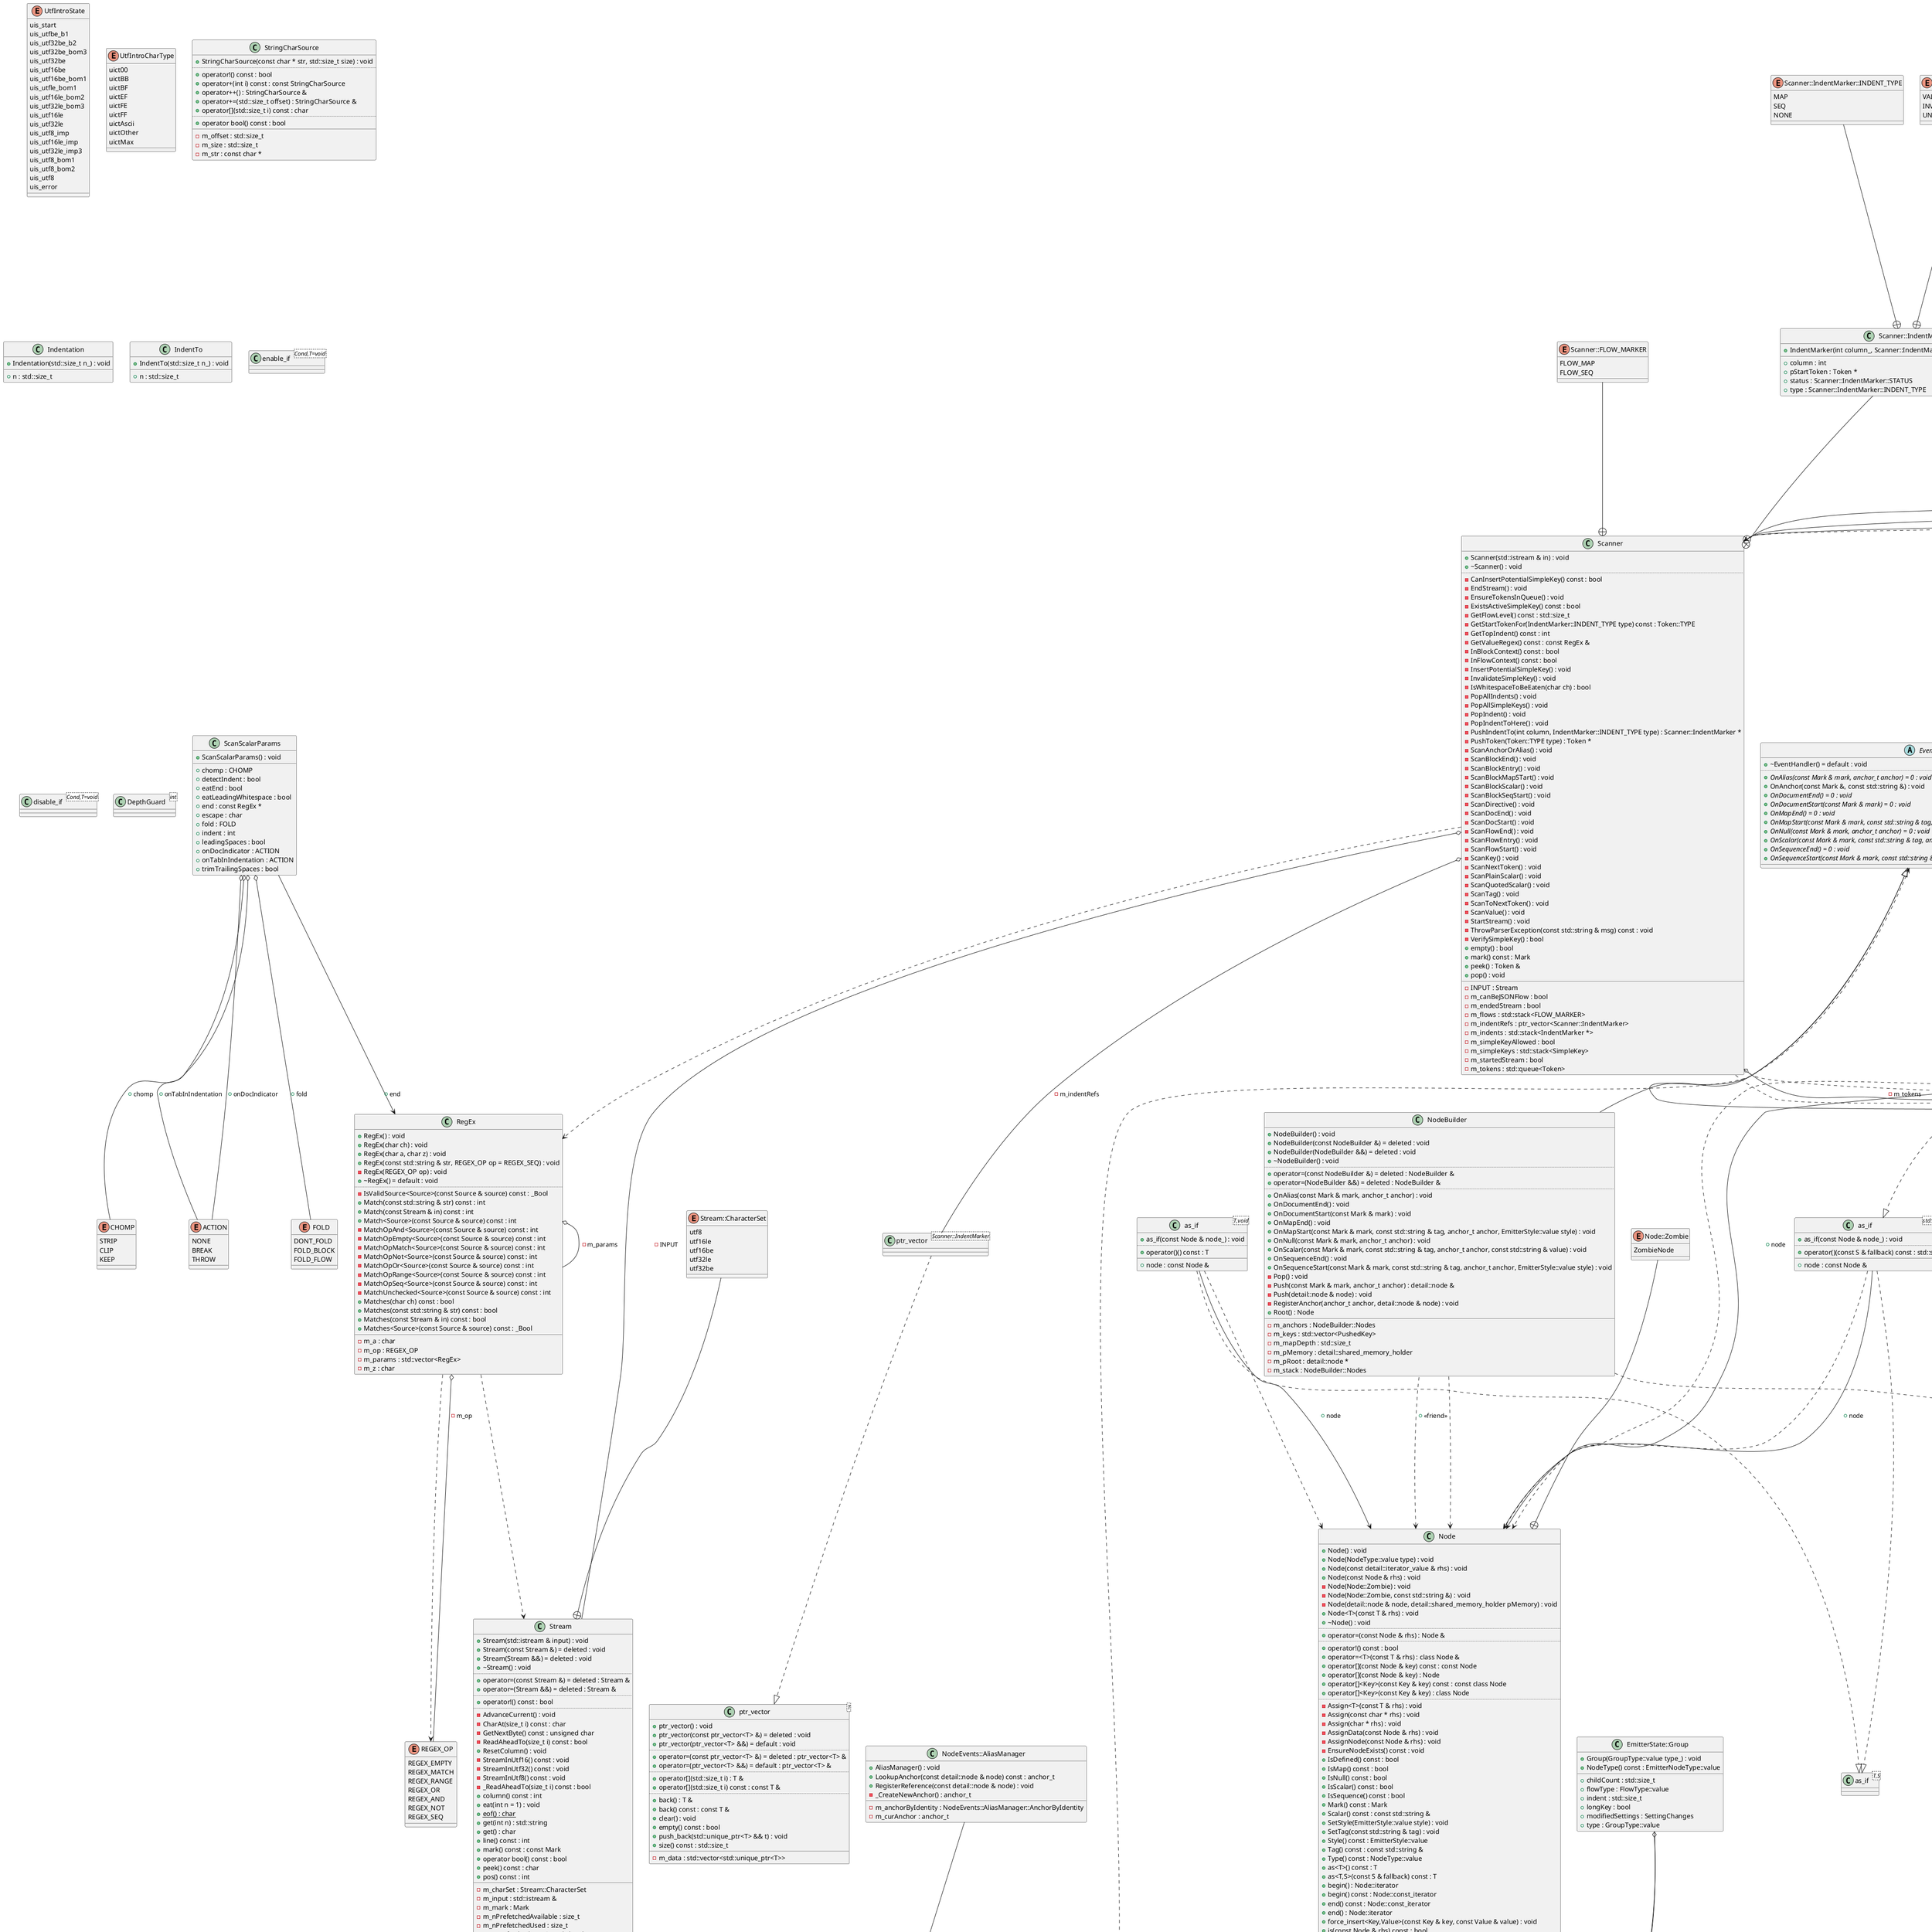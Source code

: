 @startuml
class "Mark" as C_0000995347387003540375
class C_0000995347387003540375 [[https://github.com/jbeder/yaml-cpp/blob/0579ae3d976091d7d664aa9d2527e0d0cff25763/include/yaml-cpp/mark.h#L13{Mark}]] {
+Mark() : void
-Mark(int pos_, int line_, int column_) : void
..
+is_null() const : bool
{static} +null_mark() : const Mark
__
+column : int [[[https://github.com/jbeder/yaml-cpp/blob/0579ae3d976091d7d664aa9d2527e0d0cff25763/include/yaml-cpp/mark.h#L21{column}]]]
+line : int [[[https://github.com/jbeder/yaml-cpp/blob/0579ae3d976091d7d664aa9d2527e0d0cff25763/include/yaml-cpp/mark.h#L21{line}]]]
+pos : int [[[https://github.com/jbeder/yaml-cpp/blob/0579ae3d976091d7d664aa9d2527e0d0cff25763/include/yaml-cpp/mark.h#L20{pos}]]]
}
class "Stream" as C_0001683248745780477581
class C_0001683248745780477581 [[https://github.com/jbeder/yaml-cpp/blob/0579ae3d976091d7d664aa9d2527e0d0cff25763/src/stream.h#L22{Stream}]] {
+Stream(std::istream & input) : void
+Stream(const Stream &) = deleted : void
+Stream(Stream &&) = deleted : void
+~Stream() : void
..
+operator=(const Stream &) = deleted : Stream &
+operator=(Stream &&) = deleted : Stream &
..
+operator!() const : bool
..
-AdvanceCurrent() : void
-CharAt(size_t i) const : char
-GetNextByte() const : unsigned char
-ReadAheadTo(size_t i) const : bool
+ResetColumn() : void
-StreamInUtf16() const : void
-StreamInUtf32() const : void
-StreamInUtf8() const : void
-_ReadAheadTo(size_t i) const : bool
+column() const : int
+eat(int n = 1) : void
{static} +eof() : char
+get(int n) : std::string
+get() : char
+line() const : int
+mark() const : const Mark
+operator bool() const : bool
+peek() const : char
+pos() const : int
__
-m_charSet : Stream::CharacterSet [[[https://github.com/jbeder/yaml-cpp/blob/0579ae3d976091d7d664aa9d2527e0d0cff25763/src/stream.h#L55{m_charSet}]]]
-m_input : std::istream & [[[https://github.com/jbeder/yaml-cpp/blob/0579ae3d976091d7d664aa9d2527e0d0cff25763/src/stream.h#L52{m_input}]]]
-m_mark : Mark [[[https://github.com/jbeder/yaml-cpp/blob/0579ae3d976091d7d664aa9d2527e0d0cff25763/src/stream.h#L53{m_mark}]]]
-m_nPrefetchedAvailable : size_t [[[https://github.com/jbeder/yaml-cpp/blob/0579ae3d976091d7d664aa9d2527e0d0cff25763/src/stream.h#L58{m_nPrefetchedAvailable}]]]
-m_nPrefetchedUsed : size_t [[[https://github.com/jbeder/yaml-cpp/blob/0579ae3d976091d7d664aa9d2527e0d0cff25763/src/stream.h#L59{m_nPrefetchedUsed}]]]
-m_pPrefetched : unsigned char *const [[[https://github.com/jbeder/yaml-cpp/blob/0579ae3d976091d7d664aa9d2527e0d0cff25763/src/stream.h#L57{m_pPrefetched}]]]
-m_readahead : std::deque<char> [[[https://github.com/jbeder/yaml-cpp/blob/0579ae3d976091d7d664aa9d2527e0d0cff25763/src/stream.h#L56{m_readahead}]]]
}
enum "Stream::CharacterSet" as C_0002286195538636210064
enum C_0002286195538636210064 [[https://github.com/jbeder/yaml-cpp/blob/0579ae3d976091d7d664aa9d2527e0d0cff25763/src/stream.h#L50{Stream##CharacterSet}]] {
utf8
utf16le
utf16be
utf32le
utf32be
}
enum "UtfIntroState" as C_0001445640584148210516
enum C_0001445640584148210516 [[https://github.com/jbeder/yaml-cpp/blob/0579ae3d976091d7d664aa9d2527e0d0cff25763/src/stream.cpp#L15{UtfIntroState}]] {
uis_start
uis_utfbe_b1
uis_utf32be_b2
uis_utf32be_bom3
uis_utf32be
uis_utf16be
uis_utf16be_bom1
uis_utfle_bom1
uis_utf16le_bom2
uis_utf32le_bom3
uis_utf16le
uis_utf32le
uis_utf8_imp
uis_utf16le_imp
uis_utf32le_imp3
uis_utf8_bom1
uis_utf8_bom2
uis_utf8
uis_error
}
enum "UtfIntroCharType" as C_0000136545258808138729
enum C_0000136545258808138729 [[https://github.com/jbeder/yaml-cpp/blob/0579ae3d976091d7d664aa9d2527e0d0cff25763/src/stream.cpp#L37{UtfIntroCharType}]] {
uict00
uictBB
uictBF
uictEF
uictFE
uictFF
uictAscii
uictOther
uictMax
}
class "StreamCharSource" as C_0000945705104823587835
class C_0000945705104823587835 [[https://github.com/jbeder/yaml-cpp/blob/0579ae3d976091d7d664aa9d2527e0d0cff25763/src/stream.h#L20{StreamCharSource}]] {
+StreamCharSource(const Stream & stream) : void
+StreamCharSource(const StreamCharSource & source) = default : void
+StreamCharSource(StreamCharSource &&) noexcept = default : void
+~StreamCharSource() = default : void
..
+operator=(const StreamCharSource &) = deleted : StreamCharSource &
+operator=(StreamCharSource &&) = deleted : StreamCharSource &
..
+operator!() const : bool
+operator+(int i) const : const StreamCharSource
+operator[](std::size_t i) const : char
..
+operator bool() const : bool
__
-m_offset : std::size_t [[[https://github.com/jbeder/yaml-cpp/blob/0579ae3d976091d7d664aa9d2527e0d0cff25763/src/streamcharsource.h#L32{m_offset}]]]
-m_stream : const Stream & [[[https://github.com/jbeder/yaml-cpp/blob/0579ae3d976091d7d664aa9d2527e0d0cff25763/src/streamcharsource.h#L33{m_stream}]]]
}
enum "REGEX_OP" as C_0000769917720959414190
enum C_0000769917720959414190 [[https://github.com/jbeder/yaml-cpp/blob/0579ae3d976091d7d664aa9d2527e0d0cff25763/src/regex_yaml.h#L18{REGEX_OP}]] {
REGEX_EMPTY
REGEX_MATCH
REGEX_RANGE
REGEX_OR
REGEX_AND
REGEX_NOT
REGEX_SEQ
}
class "RegEx" as C_0001472068993976147503
class C_0001472068993976147503 [[https://github.com/jbeder/yaml-cpp/blob/0579ae3d976091d7d664aa9d2527e0d0cff25763/src/regex_yaml.h#L31{RegEx}]] {
+RegEx() : void
+RegEx(char ch) : void
+RegEx(char a, char z) : void
+RegEx(const std::string & str, REGEX_OP op = REGEX_SEQ) : void
-RegEx(REGEX_OP op) : void
+~RegEx() = default : void
..
-IsValidSource<Source>(const Source & source) const : _Bool
+Match(const std::string & str) const : int
+Match(const Stream & in) const : int
+Match<Source>(const Source & source) const : int
-MatchOpAnd<Source>(const Source & source) const : int
-MatchOpEmpty<Source>(const Source & source) const : int
-MatchOpMatch<Source>(const Source & source) const : int
-MatchOpNot<Source>(const Source & source) const : int
-MatchOpOr<Source>(const Source & source) const : int
-MatchOpRange<Source>(const Source & source) const : int
-MatchOpSeq<Source>(const Source & source) const : int
-MatchUnchecked<Source>(const Source & source) const : int
+Matches(char ch) const : bool
+Matches(const std::string & str) const : bool
+Matches(const Stream & in) const : bool
+Matches<Source>(const Source & source) const : _Bool
__
-m_a : char [[[https://github.com/jbeder/yaml-cpp/blob/0579ae3d976091d7d664aa9d2527e0d0cff25763/src/regex_yaml.h#L80{m_a}]]]
-m_op : REGEX_OP [[[https://github.com/jbeder/yaml-cpp/blob/0579ae3d976091d7d664aa9d2527e0d0cff25763/src/regex_yaml.h#L79{m_op}]]]
-m_params : std::vector<RegEx> [[[https://github.com/jbeder/yaml-cpp/blob/0579ae3d976091d7d664aa9d2527e0d0cff25763/src/regex_yaml.h#L82{m_params}]]]
-m_z : char [[[https://github.com/jbeder/yaml-cpp/blob/0579ae3d976091d7d664aa9d2527e0d0cff25763/src/regex_yaml.h#L81{m_z}]]]
}
class "StringCharSource" as C_0000608952703815106471
class C_0000608952703815106471 [[https://github.com/jbeder/yaml-cpp/blob/0579ae3d976091d7d664aa9d2527e0d0cff25763/src/stringsource.h#L13{StringCharSource}]] {
+StringCharSource(const char * str, std::size_t size) : void
..
+operator!() const : bool
+operator+(int i) const : const StringCharSource
+operator++() : StringCharSource &
+operator+=(std::size_t offset) : StringCharSource &
+operator[](std::size_t i) const : char
..
+operator bool() const : bool
__
-m_offset : std::size_t [[[https://github.com/jbeder/yaml-cpp/blob/0579ae3d976091d7d664aa9d2527e0d0cff25763/src/stringsource.h#L44{m_offset}]]]
-m_size : std::size_t [[[https://github.com/jbeder/yaml-cpp/blob/0579ae3d976091d7d664aa9d2527e0d0cff25763/src/stringsource.h#L43{m_size}]]]
-m_str : const char * [[[https://github.com/jbeder/yaml-cpp/blob/0579ae3d976091d7d664aa9d2527e0d0cff25763/src/stringsource.h#L42{m_str}]]]
}
class "_Null" as C_0000861594166492950058
class C_0000861594166492950058 [[https://github.com/jbeder/yaml-cpp/blob/0579ae3d976091d7d664aa9d2527e0d0cff25763/include/yaml-cpp/null.h#L16{_Null}]] {
__
}
class "Node" as C_0000468923953334398769
class C_0000468923953334398769 [[https://github.com/jbeder/yaml-cpp/blob/0579ae3d976091d7d664aa9d2527e0d0cff25763/include/yaml-cpp/null.h#L14{Node}]] {
+Node() : void
+Node(NodeType::value type) : void
+Node(const detail::iterator_value & rhs) : void
+Node(const Node & rhs) : void
-Node(Node::Zombie) : void
-Node(Node::Zombie, const std::string &) : void
-Node(detail::node & node, detail::shared_memory_holder pMemory) : void
+Node<T>(const T & rhs) : void
+~Node() : void
..
+operator=(const Node & rhs) : Node &
..
+operator!() const : bool
+operator=<T>(const T & rhs) : class Node &
+operator[](const Node & key) const : const Node
+operator[](const Node & key) : Node
+operator[]<Key>(const Key & key) const : const class Node
+operator[]<Key>(const Key & key) : class Node
..
-Assign<T>(const T & rhs) : void
-Assign(const char * rhs) : void
-Assign(char * rhs) : void
-AssignData(const Node & rhs) : void
-AssignNode(const Node & rhs) : void
-EnsureNodeExists() const : void
+IsDefined() const : bool
+IsMap() const : bool
+IsNull() const : bool
+IsScalar() const : bool
+IsSequence() const : bool
+Mark() const : Mark
+Scalar() const : const std::string &
+SetStyle(EmitterStyle::value style) : void
+SetTag(const std::string & tag) : void
+Style() const : EmitterStyle::value
+Tag() const : const std::string &
+Type() const : NodeType::value
+as<T>() const : T
+as<T,S>(const S & fallback) const : T
+begin() : Node::iterator
+begin() const : Node::const_iterator
+end() const : Node::const_iterator
+end() : Node::iterator
+force_insert<Key,Value>(const Key & key, const Value & value) : void
+is(const Node & rhs) const : bool
+operator bool() const : bool
+push_back(const Node & rhs) : void
+push_back<T>(const T & rhs) : void
+remove(const Node & key) : bool
+remove<Key>(const Key & key) : _Bool
+reset(const Node & rhs = Node()) : void
+size() const : std::size_t
__
-m_invalidKey : std::string [[[https://github.com/jbeder/yaml-cpp/blob/0579ae3d976091d7d664aa9d2527e0d0cff25763/include/yaml-cpp/node/node.h#L135{m_invalidKey}]]]
-m_isValid : bool [[[https://github.com/jbeder/yaml-cpp/blob/0579ae3d976091d7d664aa9d2527e0d0cff25763/include/yaml-cpp/node/node.h#L133{m_isValid}]]]
-m_pMemory : detail::shared_memory_holder [[[https://github.com/jbeder/yaml-cpp/blob/0579ae3d976091d7d664aa9d2527e0d0cff25763/include/yaml-cpp/node/node.h#L136{m_pMemory}]]]
-m_pNode : detail::node * [[[https://github.com/jbeder/yaml-cpp/blob/0579ae3d976091d7d664aa9d2527e0d0cff25763/include/yaml-cpp/node/node.h#L137{m_pNode}]]]
}
class "Version" as C_0000916292378924332724
class C_0000916292378924332724 [[https://github.com/jbeder/yaml-cpp/blob/0579ae3d976091d7d664aa9d2527e0d0cff25763/src/directives.h#L14{Version}]] {
__
+isDefault : bool [[[https://github.com/jbeder/yaml-cpp/blob/0579ae3d976091d7d664aa9d2527e0d0cff25763/src/directives.h#L15{isDefault}]]]
+major : int [[[https://github.com/jbeder/yaml-cpp/blob/0579ae3d976091d7d664aa9d2527e0d0cff25763/src/directives.h#L16{major}]]]
+minor : int [[[https://github.com/jbeder/yaml-cpp/blob/0579ae3d976091d7d664aa9d2527e0d0cff25763/src/directives.h#L16{minor}]]]
}
class "Directives" as C_0000019805786883680194
class C_0000019805786883680194 [[https://github.com/jbeder/yaml-cpp/blob/0579ae3d976091d7d664aa9d2527e0d0cff25763/src/directives.h#L19{Directives}]] {
+Directives() : void
..
+TranslateTagHandle(const std::string & handle) const : const std::string
__
+tags : std::map<std::string,std::string> [[[https://github.com/jbeder/yaml-cpp/blob/0579ae3d976091d7d664aa9d2527e0d0cff25763/src/directives.h#L25{tags}]]]
+version : Version [[[https://github.com/jbeder/yaml-cpp/blob/0579ae3d976091d7d664aa9d2527e0d0cff25763/src/directives.h#L24{version}]]]
}
class "ptr_vector<T>" as C_0002072964150805009912
class C_0002072964150805009912 [[https://github.com/jbeder/yaml-cpp/blob/0579ae3d976091d7d664aa9d2527e0d0cff25763/src/ptr_vector.h#L19{ptr_vector}]] {
+ptr_vector() : void
+ptr_vector(const ptr_vector<T> &) = deleted : void
+ptr_vector(ptr_vector<T> &&) = default : void
..
+operator=(const ptr_vector<T> &) = deleted : ptr_vector<T> &
+operator=(ptr_vector<T> &&) = default : ptr_vector<T> &
..
+operator[](std::size_t i) : T &
+operator[](std::size_t i) const : const T &
..
+back() : T &
+back() const : const T &
+clear() : void
+empty() const : bool
+push_back(std::unique_ptr<T> && t) : void
+size() const : std::size_t
__
-m_data : std::vector<std::unique_ptr<T>> [[[https://github.com/jbeder/yaml-cpp/blob/0579ae3d976091d7d664aa9d2527e0d0cff25763/src/ptr_vector.h#L41{m_data}]]]
}
class "Token" as C_0001564552264813056718
class C_0001564552264813056718 [[https://github.com/jbeder/yaml-cpp/blob/0579ae3d976091d7d664aa9d2527e0d0cff25763/src/token.h#L23{Token}]] {
+Token(Token::TYPE type_, const Mark & mark_) : void
__
+data : int [[[https://github.com/jbeder/yaml-cpp/blob/0579ae3d976091d7d664aa9d2527e0d0cff25763/src/token.h#L66{data}]]]
+mark : Mark [[[https://github.com/jbeder/yaml-cpp/blob/0579ae3d976091d7d664aa9d2527e0d0cff25763/src/token.h#L63{mark}]]]
+params : std::vector<std::string> [[[https://github.com/jbeder/yaml-cpp/blob/0579ae3d976091d7d664aa9d2527e0d0cff25763/src/token.h#L65{params}]]]
+status : Token::STATUS [[[https://github.com/jbeder/yaml-cpp/blob/0579ae3d976091d7d664aa9d2527e0d0cff25763/src/token.h#L61{status}]]]
+type : Token::TYPE [[[https://github.com/jbeder/yaml-cpp/blob/0579ae3d976091d7d664aa9d2527e0d0cff25763/src/token.h#L62{type}]]]
+value : std::string [[[https://github.com/jbeder/yaml-cpp/blob/0579ae3d976091d7d664aa9d2527e0d0cff25763/src/token.h#L64{value}]]]
}
enum "Token::STATUS" as C_0000485592040653951563
enum C_0000485592040653951563 [[https://github.com/jbeder/yaml-cpp/blob/0579ae3d976091d7d664aa9d2527e0d0cff25763/src/token.h#L25{Token##STATUS}]] {
VALID
INVALID
UNVERIFIED
}
enum "Token::TYPE" as C_0000248922907815476606
enum C_0000248922907815476606 [[https://github.com/jbeder/yaml-cpp/blob/0579ae3d976091d7d664aa9d2527e0d0cff25763/src/token.h#L26{Token##TYPE}]] {
DIRECTIVE
DOC_START
DOC_END
BLOCK_SEQ_START
BLOCK_MAP_START
BLOCK_SEQ_END
BLOCK_MAP_END
BLOCK_ENTRY
FLOW_SEQ_START
FLOW_MAP_START
FLOW_SEQ_END
FLOW_MAP_END
FLOW_MAP_COMPACT
FLOW_ENTRY
KEY
VALUE
ANCHOR
ALIAS
TAG
PLAIN_SCALAR
NON_PLAIN_SCALAR
}
class "ptr_vector<Scanner::IndentMarker>" as C_0002155549371089620159
class C_0002155549371089620159 [[https://github.com/jbeder/yaml-cpp/blob/0579ae3d976091d7d664aa9d2527e0d0cff25763/src/ptr_vector.h#L19{ptr_vector}]] {
__
}
class "Scanner" as C_0000703998907572924569
class C_0000703998907572924569 [[https://github.com/jbeder/yaml-cpp/blob/0579ae3d976091d7d664aa9d2527e0d0cff25763/src/scanner.h#L30{Scanner}]] {
+Scanner(std::istream & in) : void
+~Scanner() : void
..
-CanInsertPotentialSimpleKey() const : bool
-EndStream() : void
-EnsureTokensInQueue() : void
-ExistsActiveSimpleKey() const : bool
-GetFlowLevel() const : std::size_t
-GetStartTokenFor(IndentMarker::INDENT_TYPE type) const : Token::TYPE
-GetTopIndent() const : int
-GetValueRegex() const : const RegEx &
-InBlockContext() const : bool
-InFlowContext() const : bool
-InsertPotentialSimpleKey() : void
-InvalidateSimpleKey() : void
-IsWhitespaceToBeEaten(char ch) : bool
-PopAllIndents() : void
-PopAllSimpleKeys() : void
-PopIndent() : void
-PopIndentToHere() : void
-PushIndentTo(int column, IndentMarker::INDENT_TYPE type) : Scanner::IndentMarker *
-PushToken(Token::TYPE type) : Token *
-ScanAnchorOrAlias() : void
-ScanBlockEnd() : void
-ScanBlockEntry() : void
-ScanBlockMapSTart() : void
-ScanBlockScalar() : void
-ScanBlockSeqStart() : void
-ScanDirective() : void
-ScanDocEnd() : void
-ScanDocStart() : void
-ScanFlowEnd() : void
-ScanFlowEntry() : void
-ScanFlowStart() : void
-ScanKey() : void
-ScanNextToken() : void
-ScanPlainScalar() : void
-ScanQuotedScalar() : void
-ScanTag() : void
-ScanToNextToken() : void
-ScanValue() : void
-StartStream() : void
-ThrowParserException(const std::string & msg) const : void
-VerifySimpleKey() : bool
+empty() : bool
+mark() const : Mark
+peek() : Token &
+pop() : void
__
-INPUT : Stream [[[https://github.com/jbeder/yaml-cpp/blob/0579ae3d976091d7d664aa9d2527e0d0cff25763/src/scanner.h#L174{INPUT}]]]
-m_canBeJSONFlow : bool [[[https://github.com/jbeder/yaml-cpp/blob/0579ae3d976091d7d664aa9d2527e0d0cff25763/src/scanner.h#L182{m_canBeJSONFlow}]]]
-m_endedStream : bool [[[https://github.com/jbeder/yaml-cpp/blob/0579ae3d976091d7d664aa9d2527e0d0cff25763/src/scanner.h#L180{m_endedStream}]]]
-m_flows : std::stack<FLOW_MARKER> [[[https://github.com/jbeder/yaml-cpp/blob/0579ae3d976091d7d664aa9d2527e0d0cff25763/src/scanner.h#L186{m_flows}]]]
-m_indentRefs : ptr_vector<Scanner::IndentMarker> [[[https://github.com/jbeder/yaml-cpp/blob/0579ae3d976091d7d664aa9d2527e0d0cff25763/src/scanner.h#L185{m_indentRefs}]]]
-m_indents : std::stack<IndentMarker *> [[[https://github.com/jbeder/yaml-cpp/blob/0579ae3d976091d7d664aa9d2527e0d0cff25763/src/scanner.h#L184{m_indents}]]]
-m_simpleKeyAllowed : bool [[[https://github.com/jbeder/yaml-cpp/blob/0579ae3d976091d7d664aa9d2527e0d0cff25763/src/scanner.h#L181{m_simpleKeyAllowed}]]]
-m_simpleKeys : std::stack<SimpleKey> [[[https://github.com/jbeder/yaml-cpp/blob/0579ae3d976091d7d664aa9d2527e0d0cff25763/src/scanner.h#L183{m_simpleKeys}]]]
-m_startedStream : bool [[[https://github.com/jbeder/yaml-cpp/blob/0579ae3d976091d7d664aa9d2527e0d0cff25763/src/scanner.h#L180{m_startedStream}]]]
-m_tokens : std::queue<Token> [[[https://github.com/jbeder/yaml-cpp/blob/0579ae3d976091d7d664aa9d2527e0d0cff25763/src/scanner.h#L177{m_tokens}]]]
}
class "Scanner::IndentMarker" as C_0001021220694770814956
class C_0001021220694770814956 [[https://github.com/jbeder/yaml-cpp/blob/0579ae3d976091d7d664aa9d2527e0d0cff25763/src/scanner.h#L48{Scanner##IndentMarker}]] {
+IndentMarker(int column_, Scanner::IndentMarker::INDENT_TYPE type_) : void
__
+column : int [[[https://github.com/jbeder/yaml-cpp/blob/0579ae3d976091d7d664aa9d2527e0d0cff25763/src/scanner.h#L54{column}]]]
+pStartToken : Token * [[[https://github.com/jbeder/yaml-cpp/blob/0579ae3d976091d7d664aa9d2527e0d0cff25763/src/scanner.h#L57{pStartToken}]]]
+status : Scanner::IndentMarker::STATUS [[[https://github.com/jbeder/yaml-cpp/blob/0579ae3d976091d7d664aa9d2527e0d0cff25763/src/scanner.h#L56{status}]]]
+type : Scanner::IndentMarker::INDENT_TYPE [[[https://github.com/jbeder/yaml-cpp/blob/0579ae3d976091d7d664aa9d2527e0d0cff25763/src/scanner.h#L55{type}]]]
}
enum "Scanner::IndentMarker::INDENT_TYPE" as C_0000907174879985079126
enum C_0000907174879985079126 [[https://github.com/jbeder/yaml-cpp/blob/0579ae3d976091d7d664aa9d2527e0d0cff25763/src/scanner.h#L49{Scanner##IndentMarker##INDENT_TYPE}]] {
MAP
SEQ
NONE
}
enum "Scanner::IndentMarker::STATUS" as C_0001119972564326877624
enum C_0001119972564326877624 [[https://github.com/jbeder/yaml-cpp/blob/0579ae3d976091d7d664aa9d2527e0d0cff25763/src/scanner.h#L50{Scanner##IndentMarker##STATUS}]] {
VALID
INVALID
UNKNOWN
}
enum "Scanner::FLOW_MARKER" as C_0000193662147485277371
enum C_0000193662147485277371 [[https://github.com/jbeder/yaml-cpp/blob/0579ae3d976091d7d664aa9d2527e0d0cff25763/src/scanner.h#L60{Scanner##FLOW_MARKER}]] {
FLOW_MAP
FLOW_SEQ
}
class "Scanner::SimpleKey" as C_0002137447788567599934
class C_0002137447788567599934 [[https://github.com/jbeder/yaml-cpp/blob/0579ae3d976091d7d664aa9d2527e0d0cff25763/src/scanner.h#L141{Scanner##SimpleKey}]] {
+Invalidate() : void
+SimpleKey(const Mark & mark_, std::size_t flowLevel_) : void
+Validate() : void
__
+flowLevel : std::size_t [[[https://github.com/jbeder/yaml-cpp/blob/0579ae3d976091d7d664aa9d2527e0d0cff25763/src/scanner.h#L148{flowLevel}]]]
+mark : Mark [[[https://github.com/jbeder/yaml-cpp/blob/0579ae3d976091d7d664aa9d2527e0d0cff25763/src/scanner.h#L147{mark}]]]
+pIndent : Scanner::IndentMarker * [[[https://github.com/jbeder/yaml-cpp/blob/0579ae3d976091d7d664aa9d2527e0d0cff25763/src/scanner.h#L149{pIndent}]]]
+pKey : Token * [[[https://github.com/jbeder/yaml-cpp/blob/0579ae3d976091d7d664aa9d2527e0d0cff25763/src/scanner.h#L150{pKey}]]]
+pMapStart : Token * [[[https://github.com/jbeder/yaml-cpp/blob/0579ae3d976091d7d664aa9d2527e0d0cff25763/src/scanner.h#L150{pMapStart}]]]
}
class "EmitterStyle" as C_0001280144262925757429
class C_0001280144262925757429 [[https://github.com/jbeder/yaml-cpp/blob/0579ae3d976091d7d664aa9d2527e0d0cff25763/include/yaml-cpp/emitterstyle.h#L11{EmitterStyle}]] {
__
}
enum "EmitterStyle::value" as C_0001624257061140562304
enum C_0001624257061140562304 [[https://github.com/jbeder/yaml-cpp/blob/0579ae3d976091d7d664aa9d2527e0d0cff25763/include/yaml-cpp/emitterstyle.h#L12{EmitterStyle##value}]] {
Default
Block
Flow
}
abstract "EventHandler" as C_0001547374381768282700
abstract C_0001547374381768282700 [[https://github.com/jbeder/yaml-cpp/blob/0579ae3d976091d7d664aa9d2527e0d0cff25763/include/yaml-cpp/eventhandler.h#L18{EventHandler}]] {
+~EventHandler() = default : void
..
{abstract} +OnAlias(const Mark & mark, anchor_t anchor) = 0 : void
+OnAnchor(const Mark &, const std::string &) : void
{abstract} +OnDocumentEnd() = 0 : void
{abstract} +OnDocumentStart(const Mark & mark) = 0 : void
{abstract} +OnMapEnd() = 0 : void
{abstract} +OnMapStart(const Mark & mark, const std::string & tag, anchor_t anchor, EmitterStyle::value style) = 0 : void
{abstract} +OnNull(const Mark & mark, anchor_t anchor) = 0 : void
{abstract} +OnScalar(const Mark & mark, const std::string & tag, anchor_t anchor, const std::string & value) = 0 : void
{abstract} +OnSequenceEnd() = 0 : void
{abstract} +OnSequenceStart(const Mark & mark, const std::string & tag, anchor_t anchor, EmitterStyle::value style) = 0 : void
__
}
class "EmitFromEvents" as C_0000285891797770183304
class C_0000285891797770183304 [[https://github.com/jbeder/yaml-cpp/blob/0579ae3d976091d7d664aa9d2527e0d0cff25763/include/yaml-cpp/emitfromevents.h#L23{EmitFromEvents}]] {
+EmitFromEvents(Emitter & emitter) : void
..
-BeginNode() : void
-EmitProps(const std::string & tag, anchor_t anchor) : void
+OnAlias(const Mark & mark, anchor_t anchor) : void
+OnDocumentEnd() : void
+OnDocumentStart(const Mark & mark) : void
+OnMapEnd() : void
+OnMapStart(const Mark & mark, const std::string & tag, anchor_t anchor, EmitterStyle::value style) : void
+OnNull(const Mark & mark, anchor_t anchor) : void
+OnScalar(const Mark & mark, const std::string & tag, anchor_t anchor, const std::string & value) : void
+OnSequenceEnd() : void
+OnSequenceStart(const Mark & mark, const std::string & tag, anchor_t anchor, EmitterStyle::value style) : void
__
-m_emitter : Emitter & [[[https://github.com/jbeder/yaml-cpp/blob/0579ae3d976091d7d664aa9d2527e0d0cff25763/include/yaml-cpp/emitfromevents.h#L48{m_emitter}]]]
-m_stateStack : std::stack<State::value> [[[https://github.com/jbeder/yaml-cpp/blob/0579ae3d976091d7d664aa9d2527e0d0cff25763/include/yaml-cpp/emitfromevents.h#L53{m_stateStack}]]]
}
class "EmitFromEvents::State" as C_0000610227595964563909
class C_0000610227595964563909 [[https://github.com/jbeder/yaml-cpp/blob/0579ae3d976091d7d664aa9d2527e0d0cff25763/include/yaml-cpp/emitfromevents.h#L50{EmitFromEvents##State}]] {
__
}
enum "EmitFromEvents::State::value" as C_0001599292087672018147
enum C_0001599292087672018147 [[https://github.com/jbeder/yaml-cpp/blob/0579ae3d976091d7d664aa9d2527e0d0cff25763/include/yaml-cpp/emitfromevents.h#L51{EmitFromEvents##State##value}]] {
WaitingForSequenceEntry
WaitingForKey
WaitingForValue
}
class "Binary" as C_0001930889927817951945
class C_0001930889927817951945 [[https://github.com/jbeder/yaml-cpp/blob/0579ae3d976091d7d664aa9d2527e0d0cff25763/include/yaml-cpp/binary.h#L20{Binary}]] {
+Binary(const unsigned char * data_, std::size_t size_) : void
+Binary() : void
+Binary(const Binary &) = default : void
+Binary(Binary &&) = default : void
..
+operator=(const Binary &) = default : Binary &
+operator=(Binary &&) = default : Binary &
..
+operator!=(const Binary & rhs) const : bool
+operator==(const Binary & rhs) const : bool
..
+data() const : const unsigned char *
+owned() const : bool
+size() const : std::size_t
+swap(std::vector<unsigned char> & rhs) : void
__
-m_data : std::vector<unsigned char> [[[https://github.com/jbeder/yaml-cpp/blob/0579ae3d976091d7d664aa9d2527e0d0cff25763/include/yaml-cpp/binary.h#L65{m_data}]]]
-m_unownedData : const unsigned char * [[[https://github.com/jbeder/yaml-cpp/blob/0579ae3d976091d7d664aa9d2527e0d0cff25763/include/yaml-cpp/binary.h#L66{m_unownedData}]]]
-m_unownedSize : std::size_t [[[https://github.com/jbeder/yaml-cpp/blob/0579ae3d976091d7d664aa9d2527e0d0cff25763/include/yaml-cpp/binary.h#L67{m_unownedSize}]]]
}
class "EmitterNodeType" as C_0002185404550880287762
class C_0002185404550880287762 [[https://github.com/jbeder/yaml-cpp/blob/0579ae3d976091d7d664aa9d2527e0d0cff25763/include/yaml-cpp/emitterdef.h#L11{EmitterNodeType}]] {
__
}
enum "EmitterNodeType::value" as C_0000505421237145416317
enum C_0000505421237145416317 [[https://github.com/jbeder/yaml-cpp/blob/0579ae3d976091d7d664aa9d2527e0d0cff25763/include/yaml-cpp/emitterdef.h#L12{EmitterNodeType##value}]] {
NoType
Property
Scalar
FlowSeq
BlockSeq
FlowMap
BlockMap
}
enum "EMITTER_MANIP" as C_0001612458995561194904
enum C_0001612458995561194904 [[https://github.com/jbeder/yaml-cpp/blob/0579ae3d976091d7d664aa9d2527e0d0cff25763/include/yaml-cpp/emittermanip.h#L13{EMITTER_MANIP}]] {
Auto
TagByKind
Newline
EmitNonAscii
EscapeNonAscii
EscapeAsJson
SingleQuoted
DoubleQuoted
Literal
LowerNull
UpperNull
CamelNull
TildeNull
YesNoBool
TrueFalseBool
OnOffBool
UpperCase
LowerCase
CamelCase
LongBool
ShortBool
Dec
Hex
Oct
BeginDoc
EndDoc
BeginSeq
EndSeq
Flow
Block
BeginMap
EndMap
Key
Value
LongKey
}
class "_Indent" as C_0001296628838183953483
class C_0001296628838183953483 [[https://github.com/jbeder/yaml-cpp/blob/0579ae3d976091d7d664aa9d2527e0d0cff25763/include/yaml-cpp/emittermanip.h#L72{_Indent}]] {
+_Indent(int value_) : void
__
+value : int [[[https://github.com/jbeder/yaml-cpp/blob/0579ae3d976091d7d664aa9d2527e0d0cff25763/include/yaml-cpp/emittermanip.h#L74{value}]]]
}
class "_Alias" as C_0000355476410563722083
class C_0000355476410563722083 [[https://github.com/jbeder/yaml-cpp/blob/0579ae3d976091d7d664aa9d2527e0d0cff25763/include/yaml-cpp/emittermanip.h#L79{_Alias}]] {
+_Alias(const std::string & content_) : void
__
+content : std::string [[[https://github.com/jbeder/yaml-cpp/blob/0579ae3d976091d7d664aa9d2527e0d0cff25763/include/yaml-cpp/emittermanip.h#L81{content}]]]
}
class "_Anchor" as C_0000353126470543906866
class C_0000353126470543906866 [[https://github.com/jbeder/yaml-cpp/blob/0579ae3d976091d7d664aa9d2527e0d0cff25763/include/yaml-cpp/emittermanip.h#L86{_Anchor}]] {
+_Anchor(const std::string & content_) : void
__
+content : std::string [[[https://github.com/jbeder/yaml-cpp/blob/0579ae3d976091d7d664aa9d2527e0d0cff25763/include/yaml-cpp/emittermanip.h#L88{content}]]]
}
class "_Tag" as C_0001303392760739606431
class C_0001303392760739606431 [[https://github.com/jbeder/yaml-cpp/blob/0579ae3d976091d7d664aa9d2527e0d0cff25763/include/yaml-cpp/emittermanip.h#L93{_Tag}]] {
+_Tag(const std::string & prefix_, const std::string & content_, Type::value type_) : void
__
+content : std::string [[[https://github.com/jbeder/yaml-cpp/blob/0579ae3d976091d7d664aa9d2527e0d0cff25763/include/yaml-cpp/emittermanip.h#L102{content}]]]
+prefix : std::string [[[https://github.com/jbeder/yaml-cpp/blob/0579ae3d976091d7d664aa9d2527e0d0cff25763/include/yaml-cpp/emittermanip.h#L101{prefix}]]]
+type : Type::value [[[https://github.com/jbeder/yaml-cpp/blob/0579ae3d976091d7d664aa9d2527e0d0cff25763/include/yaml-cpp/emittermanip.h#L103{type}]]]
}
class "_Tag::Type" as C_0000838527847401371059
class C_0000838527847401371059 [[https://github.com/jbeder/yaml-cpp/blob/0579ae3d976091d7d664aa9d2527e0d0cff25763/include/yaml-cpp/emittermanip.h#L94{_Tag##Type}]] {
__
}
enum "_Tag::Type::value" as C_0001794289575609316196
enum C_0001794289575609316196 [[https://github.com/jbeder/yaml-cpp/blob/0579ae3d976091d7d664aa9d2527e0d0cff25763/include/yaml-cpp/emittermanip.h#L95{_Tag##Type##value}]] {
Verbatim
PrimaryHandle
NamedHandle
}
class "_Comment" as C_0000580286262143804947
class C_0000580286262143804947 [[https://github.com/jbeder/yaml-cpp/blob/0579ae3d976091d7d664aa9d2527e0d0cff25763/include/yaml-cpp/emittermanip.h#L122{_Comment}]] {
+_Comment(const std::string & content_) : void
__
+content : std::string [[[https://github.com/jbeder/yaml-cpp/blob/0579ae3d976091d7d664aa9d2527e0d0cff25763/include/yaml-cpp/emittermanip.h#L124{content}]]]
}
class "_Precision" as C_0001092287104781775339
class C_0001092287104781775339 [[https://github.com/jbeder/yaml-cpp/blob/0579ae3d976091d7d664aa9d2527e0d0cff25763/include/yaml-cpp/emittermanip.h#L129{_Precision}]] {
+_Precision(int floatPrecision_, int doublePrecision_) : void
__
+doublePrecision : int [[[https://github.com/jbeder/yaml-cpp/blob/0579ae3d976091d7d664aa9d2527e0d0cff25763/include/yaml-cpp/emittermanip.h#L134{doublePrecision}]]]
+floatPrecision : int [[[https://github.com/jbeder/yaml-cpp/blob/0579ae3d976091d7d664aa9d2527e0d0cff25763/include/yaml-cpp/emittermanip.h#L133{floatPrecision}]]]
}
class "ostream_wrapper" as C_0001980140328252034694
class C_0001980140328252034694 [[https://github.com/jbeder/yaml-cpp/blob/0579ae3d976091d7d664aa9d2527e0d0cff25763/include/yaml-cpp/ostream_wrapper.h#L16{ostream_wrapper}]] {
+ostream_wrapper() : void
+ostream_wrapper(std::ostream & stream) : void
+ostream_wrapper(const ostream_wrapper &) = deleted : void
+ostream_wrapper(ostream_wrapper &&) = deleted : void
+~ostream_wrapper() : void
..
+operator=(const ostream_wrapper &) = deleted : ostream_wrapper &
+operator=(ostream_wrapper &&) = deleted : ostream_wrapper &
..
+col() const : std::size_t
+comment() const : bool
+pos() const : std::size_t
+row() const : std::size_t
+set_comment() : void
+str() const : const char *
-update_pos(char ch) : void
+write(const std::string & str) : void
+write(const char * str, std::size_t size) : void
__
-m_buffer : std::vector<char> [[[https://github.com/jbeder/yaml-cpp/blob/0579ae3d976091d7d664aa9d2527e0d0cff25763/include/yaml-cpp/ostream_wrapper.h#L49{m_buffer}]]]
-m_col : std::size_t [[[https://github.com/jbeder/yaml-cpp/blob/0579ae3d976091d7d664aa9d2527e0d0cff25763/include/yaml-cpp/ostream_wrapper.h#L53{m_col}]]]
-m_comment : bool [[[https://github.com/jbeder/yaml-cpp/blob/0579ae3d976091d7d664aa9d2527e0d0cff25763/include/yaml-cpp/ostream_wrapper.h#L54{m_comment}]]]
-m_pStream : std::ostream *const [[[https://github.com/jbeder/yaml-cpp/blob/0579ae3d976091d7d664aa9d2527e0d0cff25763/include/yaml-cpp/ostream_wrapper.h#L50{m_pStream}]]]
-m_pos : std::size_t [[[https://github.com/jbeder/yaml-cpp/blob/0579ae3d976091d7d664aa9d2527e0d0cff25763/include/yaml-cpp/ostream_wrapper.h#L52{m_pos}]]]
-m_row : std::size_t [[[https://github.com/jbeder/yaml-cpp/blob/0579ae3d976091d7d664aa9d2527e0d0cff25763/include/yaml-cpp/ostream_wrapper.h#L53{m_row}]]]
}
class "Emitter" as C_0001417445391963667672
class C_0001417445391963667672 [[https://github.com/jbeder/yaml-cpp/blob/0579ae3d976091d7d664aa9d2527e0d0cff25763/include/yaml-cpp/emitter.h#L33{Emitter}]] {
+Emitter() : void
+Emitter(std::ostream & stream) : void
+Emitter(const Emitter &) = deleted : void
+~Emitter() : void
..
+operator=(const Emitter &) = deleted : Emitter &
..
-BlockMapPrepareLongKey(EmitterNodeType::value child) : void
-BlockMapPrepareLongKeyValue(EmitterNodeType::value child) : void
-BlockMapPrepareNode(EmitterNodeType::value child) : void
-BlockMapPrepareSimpleKey(EmitterNodeType::value child) : void
-BlockMapPrepareSimpleKeyValue(EmitterNodeType::value child) : void
-BlockSeqPrepareNode(EmitterNodeType::value child) : void
-CanEmitNewline() const : bool
-ComputeFullBoolName(bool b) const : const char *
-ComputeNullName() const : const char *
-EmitBeginDoc() : void
-EmitBeginMap() : void
-EmitBeginSeq() : void
-EmitEndDoc() : void
-EmitEndMap() : void
-EmitEndSeq() : void
-EmitKindTag() : void
-EmitNewline() : void
-EmitTag(bool verbatim, const _Tag & tag) : void
-FlowMapPrepareLongKey(EmitterNodeType::value child) : void
-FlowMapPrepareLongKeyValue(EmitterNodeType::value child) : void
-FlowMapPrepareNode(EmitterNodeType::value child) : void
-FlowMapPrepareSimpleKey(EmitterNodeType::value child) : void
-FlowMapPrepareSimpleKeyValue(EmitterNodeType::value child) : void
-FlowSeqPrepareNode(EmitterNodeType::value child) : void
-GetDoublePrecision() const : std::size_t
-GetFloatPrecision() const : std::size_t
+GetLastError() const : const std::string
-PrepareIntegralStream(std::stringstream & stream) const : void
-PrepareNode(EmitterNodeType::value child) : void
-PrepareTopNode(EmitterNodeType::value child) : void
+RestoreGlobalModifiedSettings() : void
+SetBoolFormat(EMITTER_MANIP value) : bool
+SetDoublePrecision(std::size_t n) : bool
+SetFloatPrecision(std::size_t n) : bool
+SetIndent(std::size_t n) : bool
+SetIntBase(EMITTER_MANIP value) : bool
+SetLocalIndent(const _Indent & indent) : Emitter &
+SetLocalPrecision(const _Precision & precision) : Emitter &
+SetLocalValue(EMITTER_MANIP value) : Emitter &
+SetMapFormat(EMITTER_MANIP value) : bool
+SetNullFormat(EMITTER_MANIP value) : bool
+SetOutputCharset(EMITTER_MANIP value) : bool
+SetPostCommentIndent(std::size_t n) : bool
+SetPreCommentIndent(std::size_t n) : bool
+SetSeqFormat(EMITTER_MANIP value) : bool
-SetStreamablePrecision<T>(std::stringstream &) : void
+SetStringFormat(EMITTER_MANIP value) : bool
-SpaceOrIndentTo(bool requireSpace, std::size_t indent) : void
-StartedScalar() : void
+Write(const Binary & binary) : Emitter &
+Write(const std::string & str) : Emitter &
+Write(bool b) : Emitter &
+Write(char ch) : Emitter &
+Write(const _Alias & alias) : Emitter &
+Write(const _Anchor & anchor) : Emitter &
+Write(const _Tag & tag) : Emitter &
+Write(const _Comment & comment) : Emitter &
+Write(const _Null & n) : Emitter &
+WriteIntegralType<T>(T value) : class Emitter &
+WriteStreamable<T>(T value) : class Emitter &
+c_str() const : const char *
+good() const : bool
+size() const : std::size_t
__
-m_pState : std::unique_ptr<EmitterState> [[[https://github.com/jbeder/yaml-cpp/blob/0579ae3d976091d7d664aa9d2527e0d0cff25763/include/yaml-cpp/emitter.h#L132{m_pState}]]]
-m_stream : ostream_wrapper [[[https://github.com/jbeder/yaml-cpp/blob/0579ae3d976091d7d664aa9d2527e0d0cff25763/include/yaml-cpp/emitter.h#L133{m_stream}]]]
}
class "EmitterState" as C_0001502605544403553579
class C_0001502605544403553579 [[https://github.com/jbeder/yaml-cpp/blob/0579ae3d976091d7d664aa9d2527e0d0cff25763/include/yaml-cpp/emitter.h#L31{EmitterState}]] {
+EmitterState() : void
+~EmitterState() : void
..
+ClearModifiedSettings() : void
+CurGroupChildCount() const : std::size_t
+CurGroupFlowType() const : FlowType::value
+CurGroupIndent() const : std::size_t
+CurGroupLongKey() const : bool
+CurGroupNodeType() const : EmitterNodeType::value
+CurGroupType() const : GroupType::value
+CurIndent() const : std::size_t
+EndedDoc() : void
+EndedGroup(GroupType::value type) : void
+ForceFlow() : void
+GetBoolCaseFormat() const : EMITTER_MANIP
+GetBoolFormat() const : EMITTER_MANIP
+GetBoolLengthFormat() const : EMITTER_MANIP
+GetDoublePrecision() const : std::size_t
+GetFloatPrecision() const : std::size_t
+GetFlowType(GroupType::value groupType) const : EMITTER_MANIP
+GetIndent() const : std::size_t
+GetIntFormat() const : EMITTER_MANIP
+GetLastError() const : const std::string
+GetMapKeyFormat() const : EMITTER_MANIP
+GetNullFormat() const : EMITTER_MANIP
+GetOutputCharset() const : EMITTER_MANIP
+GetPostCommentIndent() const : std::size_t
+GetPreCommentIndent() const : std::size_t
+GetStringFormat() const : EMITTER_MANIP
+HasAlias() const : bool
+HasAnchor() const : bool
+HasBegunContent() const : bool
+HasBegunNode() const : bool
+HasTag() const : bool
+LastIndent() const : std::size_t
+NextGroupType(GroupType::value type) const : EmitterNodeType::value
+RestoreGlobalModifiedSettings() : void
+SetAlias() : void
+SetAnchor() : void
+SetBoolCaseFormat(EMITTER_MANIP value, FmtScope::value scope) : bool
+SetBoolFormat(EMITTER_MANIP value, FmtScope::value scope) : bool
+SetBoolLengthFormat(EMITTER_MANIP value, FmtScope::value scope) : bool
+SetDoublePrecision(std::size_t value, FmtScope::value scope) : bool
+SetError(const std::string & error) : void
+SetFloatPrecision(std::size_t value, FmtScope::value scope) : bool
+SetFlowType(GroupType::value groupType, EMITTER_MANIP value, FmtScope::value scope) : bool
+SetIndent(std::size_t value, FmtScope::value scope) : bool
+SetIntFormat(EMITTER_MANIP value, FmtScope::value scope) : bool
+SetLocalValue(EMITTER_MANIP value) : void
+SetLongKey() : void
+SetMapKeyFormat(EMITTER_MANIP value, FmtScope::value scope) : bool
+SetNonContent() : void
+SetNullFormat(EMITTER_MANIP value, FmtScope::value scope) : bool
+SetOutputCharset(EMITTER_MANIP value, FmtScope::value scope) : bool
+SetPostCommentIndent(std::size_t value, FmtScope::value scope) : bool
+SetPreCommentIndent(std::size_t value, FmtScope::value scope) : bool
+SetStringFormat(EMITTER_MANIP value, FmtScope::value scope) : bool
+SetTag() : void
+StartedDoc() : void
+StartedGroup(GroupType::value type) : void
-StartedNode() : void
+StartedScalar() : void
-_Set<T>(Setting<T> & fmt, T value, FmtScope::value scope) : void
+good() const : bool
__
-m_boolCaseFmt : Setting<EMITTER_MANIP> [[[https://github.com/jbeder/yaml-cpp/blob/0579ae3d976091d7d664aa9d2527e0d0cff25763/src/emitterstate.h#L139{m_boolCaseFmt}]]]
-m_boolFmt : Setting<EMITTER_MANIP> [[[https://github.com/jbeder/yaml-cpp/blob/0579ae3d976091d7d664aa9d2527e0d0cff25763/src/emitterstate.h#L137{m_boolFmt}]]]
-m_boolLengthFmt : Setting<EMITTER_MANIP> [[[https://github.com/jbeder/yaml-cpp/blob/0579ae3d976091d7d664aa9d2527e0d0cff25763/src/emitterstate.h#L138{m_boolLengthFmt}]]]
-m_charset : Setting<EMITTER_MANIP> [[[https://github.com/jbeder/yaml-cpp/blob/0579ae3d976091d7d664aa9d2527e0d0cff25763/src/emitterstate.h#L135{m_charset}]]]
-m_curIndent : std::size_t [[[https://github.com/jbeder/yaml-cpp/blob/0579ae3d976091d7d664aa9d2527e0d0cff25763/src/emitterstate.h#L190{m_curIndent}]]]
-m_docCount : std::size_t [[[https://github.com/jbeder/yaml-cpp/blob/0579ae3d976091d7d664aa9d2527e0d0cff25763/src/emitterstate.h#L195{m_docCount}]]]
-m_doublePrecision : Setting<std::size_t> [[[https://github.com/jbeder/yaml-cpp/blob/0579ae3d976091d7d664aa9d2527e0d0cff25763/src/emitterstate.h#L148{m_doublePrecision}]]]
-m_floatPrecision : Setting<std::size_t> [[[https://github.com/jbeder/yaml-cpp/blob/0579ae3d976091d7d664aa9d2527e0d0cff25763/src/emitterstate.h#L147{m_floatPrecision}]]]
-m_globalModifiedSettings : SettingChanges [[[https://github.com/jbeder/yaml-cpp/blob/0579ae3d976091d7d664aa9d2527e0d0cff25763/src/emitterstate.h#L151{m_globalModifiedSettings}]]]
-m_groups : std::vector<std::unique_ptr<Group>> [[[https://github.com/jbeder/yaml-cpp/blob/0579ae3d976091d7d664aa9d2527e0d0cff25763/src/emitterstate.h#L189{m_groups}]]]
-m_hasAlias : bool [[[https://github.com/jbeder/yaml-cpp/blob/0579ae3d976091d7d664aa9d2527e0d0cff25763/src/emitterstate.h#L192{m_hasAlias}]]]
-m_hasAnchor : bool [[[https://github.com/jbeder/yaml-cpp/blob/0579ae3d976091d7d664aa9d2527e0d0cff25763/src/emitterstate.h#L191{m_hasAnchor}]]]
-m_hasNonContent : bool [[[https://github.com/jbeder/yaml-cpp/blob/0579ae3d976091d7d664aa9d2527e0d0cff25763/src/emitterstate.h#L194{m_hasNonContent}]]]
-m_hasTag : bool [[[https://github.com/jbeder/yaml-cpp/blob/0579ae3d976091d7d664aa9d2527e0d0cff25763/src/emitterstate.h#L193{m_hasTag}]]]
-m_indent : Setting<std::size_t> [[[https://github.com/jbeder/yaml-cpp/blob/0579ae3d976091d7d664aa9d2527e0d0cff25763/src/emitterstate.h#L142{m_indent}]]]
-m_intFmt : Setting<EMITTER_MANIP> [[[https://github.com/jbeder/yaml-cpp/blob/0579ae3d976091d7d664aa9d2527e0d0cff25763/src/emitterstate.h#L141{m_intFmt}]]]
-m_isGood : bool [[[https://github.com/jbeder/yaml-cpp/blob/0579ae3d976091d7d664aa9d2527e0d0cff25763/src/emitterstate.h#L131{m_isGood}]]]
-m_lastError : std::string [[[https://github.com/jbeder/yaml-cpp/blob/0579ae3d976091d7d664aa9d2527e0d0cff25763/src/emitterstate.h#L132{m_lastError}]]]
-m_mapFmt : Setting<EMITTER_MANIP> [[[https://github.com/jbeder/yaml-cpp/blob/0579ae3d976091d7d664aa9d2527e0d0cff25763/src/emitterstate.h#L145{m_mapFmt}]]]
-m_mapKeyFmt : Setting<EMITTER_MANIP> [[[https://github.com/jbeder/yaml-cpp/blob/0579ae3d976091d7d664aa9d2527e0d0cff25763/src/emitterstate.h#L146{m_mapKeyFmt}]]]
-m_modifiedSettings : SettingChanges [[[https://github.com/jbeder/yaml-cpp/blob/0579ae3d976091d7d664aa9d2527e0d0cff25763/src/emitterstate.h#L150{m_modifiedSettings}]]]
-m_nullFmt : Setting<EMITTER_MANIP> [[[https://github.com/jbeder/yaml-cpp/blob/0579ae3d976091d7d664aa9d2527e0d0cff25763/src/emitterstate.h#L140{m_nullFmt}]]]
-m_postCommentIndent : Setting<std::size_t> [[[https://github.com/jbeder/yaml-cpp/blob/0579ae3d976091d7d664aa9d2527e0d0cff25763/src/emitterstate.h#L143{m_postCommentIndent}]]]
-m_preCommentIndent : Setting<std::size_t> [[[https://github.com/jbeder/yaml-cpp/blob/0579ae3d976091d7d664aa9d2527e0d0cff25763/src/emitterstate.h#L143{m_preCommentIndent}]]]
-m_seqFmt : Setting<EMITTER_MANIP> [[[https://github.com/jbeder/yaml-cpp/blob/0579ae3d976091d7d664aa9d2527e0d0cff25763/src/emitterstate.h#L144{m_seqFmt}]]]
-m_strFmt : Setting<EMITTER_MANIP> [[[https://github.com/jbeder/yaml-cpp/blob/0579ae3d976091d7d664aa9d2527e0d0cff25763/src/emitterstate.h#L136{m_strFmt}]]]
}
class "NodeType" as C_0001496395354200736353
class C_0001496395354200736353 [[https://github.com/jbeder/yaml-cpp/blob/0579ae3d976091d7d664aa9d2527e0d0cff25763/include/yaml-cpp/node/type.h#L11{NodeType}]] {
__
}
enum "NodeType::value" as C_0000191866117949891613
enum C_0000191866117949891613 [[https://github.com/jbeder/yaml-cpp/blob/0579ae3d976091d7d664aa9d2527e0d0cff25763/include/yaml-cpp/node/type.h#L12{NodeType##value}]] {
Undefined
Null
Scalar
Sequence
Map
}
enum "Node::Zombie" as C_0000756716088463823371
enum C_0000756716088463823371 [[https://github.com/jbeder/yaml-cpp/blob/0579ae3d976091d7d664aa9d2527e0d0cff25763/include/yaml-cpp/node/node.h#L117{Node##Zombie}]] {
ZombieNode
}
class "as_if<T,S>" as C_0000389111401049763740
class C_0000389111401049763740 [[https://github.com/jbeder/yaml-cpp/blob/0579ae3d976091d7d664aa9d2527e0d0cff25763/include/yaml-cpp/node/node.h#L39{as_if}]] {
__
}
abstract "SettingChangeBase" as C_0001910171791833287068
abstract C_0001910171791833287068 [[https://github.com/jbeder/yaml-cpp/blob/0579ae3d976091d7d664aa9d2527e0d0cff25763/src/setting.h#L17{SettingChangeBase}]] {
+~SettingChangeBase() = default : void
..
{abstract} +pop() = 0 : void
__
}
class "Setting<T>" as C_0000386091791242056319
class C_0000386091791242056319 [[https://github.com/jbeder/yaml-cpp/blob/0579ae3d976091d7d664aa9d2527e0d0cff25763/src/setting.h#L24{Setting}]] {
__
}
class "SettingChange<T>" as C_0001129082404414301689
class C_0001129082404414301689 [[https://github.com/jbeder/yaml-cpp/blob/0579ae3d976091d7d664aa9d2527e0d0cff25763/src/setting.h#L38{SettingChange}]] {
+SettingChange(Setting<T> * pSetting) : void
+SettingChange(const SettingChange<T> &) = deleted : void
+SettingChange(SettingChange<T> &&) = deleted : void
..
+operator=(const SettingChange<T> &) = deleted : SettingChange<T> &
+operator=(SettingChange<T> &&) = deleted : SettingChange<T> &
..
+pop() : void
__
-m_oldSetting : Setting<T> [[[https://github.com/jbeder/yaml-cpp/blob/0579ae3d976091d7d664aa9d2527e0d0cff25763/src/setting.h#L53{m_oldSetting}]]]
-m_pCurSetting : Setting<T> * [[[https://github.com/jbeder/yaml-cpp/blob/0579ae3d976091d7d664aa9d2527e0d0cff25763/src/setting.h#L52{m_pCurSetting}]]]
}
class "SettingChanges" as C_0001428022124569049639
class C_0001428022124569049639 [[https://github.com/jbeder/yaml-cpp/blob/0579ae3d976091d7d664aa9d2527e0d0cff25763/src/setting.h#L63{SettingChanges}]] {
+SettingChanges() : void
+SettingChanges(const SettingChanges &) = deleted : void
+SettingChanges(SettingChanges &&) noexcept = default : void
+~SettingChanges() : void
..
+operator=(const SettingChanges &) = deleted : SettingChanges &
+operator=(SettingChanges && rhs) noexcept : SettingChanges &
..
+clear() noexcept : void
+push(std::unique_ptr<SettingChangeBase> pSettingChange) : void
+restore() noexcept : void
__
-m_settingChanges : SettingChanges::setting_changes [[[https://github.com/jbeder/yaml-cpp/blob/0579ae3d976091d7d664aa9d2527e0d0cff25763/src/setting.h#L96{m_settingChanges}]]]
}
class "FmtScope" as C_0000827100704015978209
class C_0000827100704015978209 [[https://github.com/jbeder/yaml-cpp/blob/0579ae3d976091d7d664aa9d2527e0d0cff25763/src/emitterstate.h#L21{FmtScope}]] {
__
}
enum "FmtScope::value" as C_0001017585608131127078
enum C_0001017585608131127078 [[https://github.com/jbeder/yaml-cpp/blob/0579ae3d976091d7d664aa9d2527e0d0cff25763/src/emitterstate.h#L22{FmtScope##value}]] {
Local
Global
}
class "GroupType" as C_0001701924344473797309
class C_0001701924344473797309 [[https://github.com/jbeder/yaml-cpp/blob/0579ae3d976091d7d664aa9d2527e0d0cff25763/src/emitterstate.h#L24{GroupType}]] {
__
}
enum "GroupType::value" as C_0000479292529567022112
enum C_0000479292529567022112 [[https://github.com/jbeder/yaml-cpp/blob/0579ae3d976091d7d664aa9d2527e0d0cff25763/src/emitterstate.h#L25{GroupType##value}]] {
NoType
Seq
Map
}
class "FlowType" as C_0001141855841464630633
class C_0001141855841464630633 [[https://github.com/jbeder/yaml-cpp/blob/0579ae3d976091d7d664aa9d2527e0d0cff25763/src/emitterstate.h#L27{FlowType}]] {
__
}
enum "FlowType::value" as C_0001748154192163202778
enum C_0001748154192163202778 [[https://github.com/jbeder/yaml-cpp/blob/0579ae3d976091d7d664aa9d2527e0d0cff25763/src/emitterstate.h#L28{FlowType##value}]] {
NoType
Flow
Block
}
class "Setting<EMITTER_MANIP>" as C_0001633344960886461862
class C_0001633344960886461862 [[https://github.com/jbeder/yaml-cpp/blob/0579ae3d976091d7d664aa9d2527e0d0cff25763/src/setting.h#L24{Setting}]] {
__
}
class "Setting<std::size_t>" as C_0000246193646981412477
class C_0000246193646981412477 [[https://github.com/jbeder/yaml-cpp/blob/0579ae3d976091d7d664aa9d2527e0d0cff25763/src/setting.h#L24{Setting}]] {
__
}
class "EmitterState::Group" as C_0001812967755753360029
class C_0001812967755753360029 [[https://github.com/jbeder/yaml-cpp/blob/0579ae3d976091d7d664aa9d2527e0d0cff25763/src/emitterstate.h#L153{EmitterState##Group}]] {
+Group(GroupType::value type_) : void
+NodeType() const : EmitterNodeType::value
__
+childCount : std::size_t [[[https://github.com/jbeder/yaml-cpp/blob/0579ae3d976091d7d664aa9d2527e0d0cff25763/src/emitterstate.h#L165{childCount}]]]
+flowType : FlowType::value [[[https://github.com/jbeder/yaml-cpp/blob/0579ae3d976091d7d664aa9d2527e0d0cff25763/src/emitterstate.h#L163{flowType}]]]
+indent : std::size_t [[[https://github.com/jbeder/yaml-cpp/blob/0579ae3d976091d7d664aa9d2527e0d0cff25763/src/emitterstate.h#L164{indent}]]]
+longKey : bool [[[https://github.com/jbeder/yaml-cpp/blob/0579ae3d976091d7d664aa9d2527e0d0cff25763/src/emitterstate.h#L166{longKey}]]]
+modifiedSettings : SettingChanges [[[https://github.com/jbeder/yaml-cpp/blob/0579ae3d976091d7d664aa9d2527e0d0cff25763/src/emitterstate.h#L168{modifiedSettings}]]]
+type : GroupType::value [[[https://github.com/jbeder/yaml-cpp/blob/0579ae3d976091d7d664aa9d2527e0d0cff25763/src/emitterstate.h#L162{type}]]]
}
class "StringFormat" as C_0001153454465562479601
class C_0001153454465562479601 [[https://github.com/jbeder/yaml-cpp/blob/0579ae3d976091d7d664aa9d2527e0d0cff25763/src/emitterutils.h#L23{StringFormat}]] {
__
}
enum "StringFormat::value" as C_0000285964061694780226
enum C_0000285964061694780226 [[https://github.com/jbeder/yaml-cpp/blob/0579ae3d976091d7d664aa9d2527e0d0cff25763/src/emitterutils.h#L24{StringFormat##value}]] {
Plain
SingleQuoted
DoubleQuoted
Literal
}
class "StringEscaping" as C_0000656339795039760617
class C_0000656339795039760617 [[https://github.com/jbeder/yaml-cpp/blob/0579ae3d976091d7d664aa9d2527e0d0cff25763/src/emitterutils.h#L27{StringEscaping}]] {
__
}
enum "StringEscaping::value" as C_0000487781795269888163
enum C_0000487781795269888163 [[https://github.com/jbeder/yaml-cpp/blob/0579ae3d976091d7d664aa9d2527e0d0cff25763/src/emitterutils.h#L28{StringEscaping##value}]] {
None
NonAscii
JSON
}
class "Indentation" as C_0001945446126476399895
class C_0001945446126476399895 [[https://github.com/jbeder/yaml-cpp/blob/0579ae3d976091d7d664aa9d2527e0d0cff25763/src/indentation.h#L16{Indentation}]] {
+Indentation(std::size_t n_) : void
__
+n : std::size_t [[[https://github.com/jbeder/yaml-cpp/blob/0579ae3d976091d7d664aa9d2527e0d0cff25763/src/indentation.h#L18{n}]]]
}
class "IndentTo" as C_0001172506744709099039
class C_0001172506744709099039 [[https://github.com/jbeder/yaml-cpp/blob/0579ae3d976091d7d664aa9d2527e0d0cff25763/src/indentation.h#L28{IndentTo}]] {
+IndentTo(std::size_t n_) : void
__
+n : std::size_t [[[https://github.com/jbeder/yaml-cpp/blob/0579ae3d976091d7d664aa9d2527e0d0cff25763/src/indentation.h#L30{n}]]]
}
class "enable_if_c<_Bool,T=void>" as C_0000881926004239059465
class C_0000881926004239059465 [[https://github.com/jbeder/yaml-cpp/blob/0579ae3d976091d7d664aa9d2527e0d0cff25763/include/yaml-cpp/traits.h#L86{enable_if_c}]] {
__
}
class "enable_if_c<false,T>" as C_0002262458683777674584
class C_0002262458683777674584 [[https://github.com/jbeder/yaml-cpp/blob/0579ae3d976091d7d664aa9d2527e0d0cff25763/include/yaml-cpp/traits.h#L91{enable_if_c}]] {
__
}
class "enable_if<Cond,T=void>" as C_0001380977276706787864
class C_0001380977276706787864 [[https://github.com/jbeder/yaml-cpp/blob/0579ae3d976091d7d664aa9d2527e0d0cff25763/include/yaml-cpp/traits.h#L94{enable_if}]] {
__
}
class "disable_if_c<_Bool,T=void>" as C_0001460950722139296564
class C_0001460950722139296564 [[https://github.com/jbeder/yaml-cpp/blob/0579ae3d976091d7d664aa9d2527e0d0cff25763/include/yaml-cpp/traits.h#L97{disable_if_c}]] {
__
}
class "disable_if_c<true,T>" as C_0000231070106606635830
class C_0000231070106606635830 [[https://github.com/jbeder/yaml-cpp/blob/0579ae3d976091d7d664aa9d2527e0d0cff25763/include/yaml-cpp/traits.h#L102{disable_if_c}]] {
__
}
class "disable_if<Cond,T=void>" as C_0001160804890735795734
class C_0001160804890735795734 [[https://github.com/jbeder/yaml-cpp/blob/0579ae3d976091d7d664aa9d2527e0d0cff25763/include/yaml-cpp/traits.h#L105{disable_if}]] {
__
}
class "Exception" as C_0001806616961024762883
class C_0001806616961024762883 [[https://github.com/jbeder/yaml-cpp/blob/0579ae3d976091d7d664aa9d2527e0d0cff25763/include/yaml-cpp/exceptions.h#L153{Exception}]] {
+Exception(const Mark & mark_, const std::string & msg_) : void
+Exception(const Exception &) = default : void
+~Exception() noexcept : void
..
{static} -build_what(const Mark & mark, const std::string & msg) : const std::string
__
+mark : Mark [[[https://github.com/jbeder/yaml-cpp/blob/0579ae3d976091d7d664aa9d2527e0d0cff25763/include/yaml-cpp/exceptions.h#L161{mark}]]]
+msg : std::string [[[https://github.com/jbeder/yaml-cpp/blob/0579ae3d976091d7d664aa9d2527e0d0cff25763/include/yaml-cpp/exceptions.h#L162{msg}]]]
}
class "ParserException" as C_0000063170026261954511
class C_0000063170026261954511 [[https://github.com/jbeder/yaml-cpp/blob/0579ae3d976091d7d664aa9d2527e0d0cff25763/include/yaml-cpp/exceptions.h#L178{ParserException}]] {
+ParserException(const Mark & mark_, const std::string & msg_) : void
+ParserException(const ParserException &) = default : void
+~ParserException() noexcept : void
__
}
class "RepresentationException" as C_0002299758742766135134
class C_0002299758742766135134 [[https://github.com/jbeder/yaml-cpp/blob/0579ae3d976091d7d664aa9d2527e0d0cff25763/include/yaml-cpp/exceptions.h#L186{RepresentationException}]] {
+RepresentationException(const Mark & mark_, const std::string & msg_) : void
+RepresentationException(const RepresentationException &) = default : void
+~RepresentationException() noexcept : void
__
}
class "InvalidScalar" as C_0000538617909603048847
class C_0000538617909603048847 [[https://github.com/jbeder/yaml-cpp/blob/0579ae3d976091d7d664aa9d2527e0d0cff25763/include/yaml-cpp/exceptions.h#L195{InvalidScalar}]] {
+InvalidScalar(const Mark & mark_) : void
+InvalidScalar(const InvalidScalar &) = default : void
+~InvalidScalar() noexcept : void
__
}
class "KeyNotFound" as C_0001607428935741126174
class C_0001607428935741126174 [[https://github.com/jbeder/yaml-cpp/blob/0579ae3d976091d7d664aa9d2527e0d0cff25763/include/yaml-cpp/exceptions.h#L203{KeyNotFound}]] {
+KeyNotFound(const KeyNotFound &) = default : void
+KeyNotFound<T>(const Mark & mark_, const T & key_) : void
+~KeyNotFound() noexcept : void
__
}
class "TypedKeyNotFound<T>" as C_0000719271899312854342
class C_0000719271899312854342 [[https://github.com/jbeder/yaml-cpp/blob/0579ae3d976091d7d664aa9d2527e0d0cff25763/include/yaml-cpp/exceptions.h#L214{TypedKeyNotFound}]] {
+TypedKeyNotFound(const Mark & mark_, const T & key_) : void
+~TypedKeyNotFound() noexcept = default : void
__
+key : T [[[https://github.com/jbeder/yaml-cpp/blob/0579ae3d976091d7d664aa9d2527e0d0cff25763/include/yaml-cpp/exceptions.h#L220{key}]]]
}
class "InvalidNode" as C_0000876999995145843477
class C_0000876999995145843477 [[https://github.com/jbeder/yaml-cpp/blob/0579ae3d976091d7d664aa9d2527e0d0cff25763/include/yaml-cpp/exceptions.h#L229{InvalidNode}]] {
+InvalidNode(const std::string & key) : void
+InvalidNode(const InvalidNode &) = default : void
+~InvalidNode() noexcept : void
__
}
class "BadConversion" as C_0001845328967341282059
class C_0001845328967341282059 [[https://github.com/jbeder/yaml-cpp/blob/0579ae3d976091d7d664aa9d2527e0d0cff25763/include/yaml-cpp/exceptions.h#L238{BadConversion}]] {
+BadConversion(const Mark & mark_) : void
+BadConversion(const BadConversion &) = default : void
+~BadConversion() noexcept : void
__
}
class "TypedBadConversion<T>" as C_0001280350484708093885
class C_0001280350484708093885 [[https://github.com/jbeder/yaml-cpp/blob/0579ae3d976091d7d664aa9d2527e0d0cff25763/include/yaml-cpp/exceptions.h#L247{TypedBadConversion}]] {
+TypedBadConversion(const Mark & mark_) : void
__
}
class "BadDereference" as C_0000367186276281512337
class C_0000367186276281512337 [[https://github.com/jbeder/yaml-cpp/blob/0579ae3d976091d7d664aa9d2527e0d0cff25763/include/yaml-cpp/exceptions.h#L252{BadDereference}]] {
+BadDereference() : void
+BadDereference(const BadDereference &) = default : void
+~BadDereference() noexcept : void
__
}
class "BadSubscript" as C_0001657053573119450854
class C_0001657053573119450854 [[https://github.com/jbeder/yaml-cpp/blob/0579ae3d976091d7d664aa9d2527e0d0cff25763/include/yaml-cpp/exceptions.h#L260{BadSubscript}]] {
+BadSubscript(const BadSubscript &) = default : void
+BadSubscript<Key>(const Mark & mark_, const Key & key) : void
+~BadSubscript() noexcept : void
__
}
class "BadPushback" as C_0001176863357377831267
class C_0001176863357377831267 [[https://github.com/jbeder/yaml-cpp/blob/0579ae3d976091d7d664aa9d2527e0d0cff25763/include/yaml-cpp/exceptions.h#L269{BadPushback}]] {
+BadPushback() : void
+BadPushback(const BadPushback &) = default : void
+~BadPushback() noexcept : void
__
}
class "BadInsert" as C_0001675143464585039615
class C_0001675143464585039615 [[https://github.com/jbeder/yaml-cpp/blob/0579ae3d976091d7d664aa9d2527e0d0cff25763/include/yaml-cpp/exceptions.h#L277{BadInsert}]] {
+BadInsert() : void
+BadInsert(const BadInsert &) = default : void
+~BadInsert() noexcept : void
__
}
class "EmitterException" as C_0000055301464881407088
class C_0000055301464881407088 [[https://github.com/jbeder/yaml-cpp/blob/0579ae3d976091d7d664aa9d2527e0d0cff25763/include/yaml-cpp/exceptions.h#L285{EmitterException}]] {
+EmitterException(const std::string & msg_) : void
+EmitterException(const EmitterException &) = default : void
+~EmitterException() noexcept : void
__
}
class "BadFile" as C_0000893995910824076006
class C_0000893995910824076006 [[https://github.com/jbeder/yaml-cpp/blob/0579ae3d976091d7d664aa9d2527e0d0cff25763/include/yaml-cpp/exceptions.h#L293{BadFile}]] {
+BadFile(const std::string & filename) : void
+BadFile(const BadFile &) = default : void
+~BadFile() noexcept : void
__
}
class "NodeBuilder" as C_0001863744054603309638
class C_0001863744054603309638 [[https://github.com/jbeder/yaml-cpp/blob/0579ae3d976091d7d664aa9d2527e0d0cff25763/src/nodebuilder.h#L27{NodeBuilder}]] {
+NodeBuilder() : void
+NodeBuilder(const NodeBuilder &) = deleted : void
+NodeBuilder(NodeBuilder &&) = deleted : void
+~NodeBuilder() : void
..
+operator=(const NodeBuilder &) = deleted : NodeBuilder &
+operator=(NodeBuilder &&) = deleted : NodeBuilder &
..
+OnAlias(const Mark & mark, anchor_t anchor) : void
+OnDocumentEnd() : void
+OnDocumentStart(const Mark & mark) : void
+OnMapEnd() : void
+OnMapStart(const Mark & mark, const std::string & tag, anchor_t anchor, EmitterStyle::value style) : void
+OnNull(const Mark & mark, anchor_t anchor) : void
+OnScalar(const Mark & mark, const std::string & tag, anchor_t anchor, const std::string & value) : void
+OnSequenceEnd() : void
+OnSequenceStart(const Mark & mark, const std::string & tag, anchor_t anchor, EmitterStyle::value style) : void
-Pop() : void
-Push(const Mark & mark, anchor_t anchor) : detail::node &
-Push(detail::node & node) : void
-RegisterAnchor(anchor_t anchor, detail::node & node) : void
+Root() : Node
__
-m_anchors : NodeBuilder::Nodes [[[https://github.com/jbeder/yaml-cpp/blob/0579ae3d976091d7d664aa9d2527e0d0cff25763/src/nodebuilder.h#L66{m_anchors}]]]
-m_keys : std::vector<PushedKey> [[[https://github.com/jbeder/yaml-cpp/blob/0579ae3d976091d7d664aa9d2527e0d0cff25763/src/nodebuilder.h#L69{m_keys}]]]
-m_mapDepth : std::size_t [[[https://github.com/jbeder/yaml-cpp/blob/0579ae3d976091d7d664aa9d2527e0d0cff25763/src/nodebuilder.h#L70{m_mapDepth}]]]
-m_pMemory : detail::shared_memory_holder [[[https://github.com/jbeder/yaml-cpp/blob/0579ae3d976091d7d664aa9d2527e0d0cff25763/src/nodebuilder.h#L61{m_pMemory}]]]
-m_pRoot : detail::node * [[[https://github.com/jbeder/yaml-cpp/blob/0579ae3d976091d7d664aa9d2527e0d0cff25763/src/nodebuilder.h#L62{m_pRoot}]]]
-m_stack : NodeBuilder::Nodes [[[https://github.com/jbeder/yaml-cpp/blob/0579ae3d976091d7d664aa9d2527e0d0cff25763/src/nodebuilder.h#L65{m_stack}]]]
}
class "NodeEvents" as C_0001013507575294340870
class C_0001013507575294340870 [[https://github.com/jbeder/yaml-cpp/blob/0579ae3d976091d7d664aa9d2527e0d0cff25763/src/nodeevents.h#L26{NodeEvents}]] {
+NodeEvents(const Node & node) : void
+NodeEvents(const NodeEvents &) = deleted : void
+NodeEvents(NodeEvents &&) = deleted : void
..
+operator=(const NodeEvents &) = deleted : NodeEvents &
+operator=(NodeEvents &&) = deleted : NodeEvents &
..
+Emit(EventHandler & handler) : void
-Emit(const detail::node & node, EventHandler & handler, NodeEvents::AliasManager & am) const : void
-IsAliased(const detail::node & node) const : bool
-Setup(const detail::node & node) : void
__
-m_pMemory : detail::shared_memory_holder [[[https://github.com/jbeder/yaml-cpp/blob/0579ae3d976091d7d664aa9d2527e0d0cff25763/src/nodeevents.h#L60{m_pMemory}]]]
-m_refCount : NodeEvents::RefCount [[[https://github.com/jbeder/yaml-cpp/blob/0579ae3d976091d7d664aa9d2527e0d0cff25763/src/nodeevents.h#L64{m_refCount}]]]
-m_root : detail::node * [[[https://github.com/jbeder/yaml-cpp/blob/0579ae3d976091d7d664aa9d2527e0d0cff25763/src/nodeevents.h#L61{m_root}]]]
}
class "NodeEvents::AliasManager" as C_0001006122293452535922
class C_0001006122293452535922 [[https://github.com/jbeder/yaml-cpp/blob/0579ae3d976091d7d664aa9d2527e0d0cff25763/src/nodeevents.h#L37{NodeEvents##AliasManager}]] {
+AliasManager() : void
+LookupAnchor(const detail::node & node) const : anchor_t
+RegisterReference(const detail::node & node) : void
-_CreateNewAnchor() : anchor_t
__
-m_anchorByIdentity : NodeEvents::AliasManager::AnchorByIdentity [[[https://github.com/jbeder/yaml-cpp/blob/0579ae3d976091d7d664aa9d2527e0d0cff25763/src/nodeevents.h#L49{m_anchorByIdentity}]]]
-m_curAnchor : anchor_t [[[https://github.com/jbeder/yaml-cpp/blob/0579ae3d976091d7d664aa9d2527e0d0cff25763/src/nodeevents.h#L51{m_curAnchor}]]]
}
class "as_if<std::string,S>" as C_0002071239656679953621
class C_0002071239656679953621 [[https://github.com/jbeder/yaml-cpp/blob/0579ae3d976091d7d664aa9d2527e0d0cff25763/include/yaml-cpp/node/impl.h#L108{as_if}]] {
+as_if(const Node & node_) : void
..
+operator()(const S & fallback) const : std::string
__
+node : const Node & [[[https://github.com/jbeder/yaml-cpp/blob/0579ae3d976091d7d664aa9d2527e0d0cff25763/include/yaml-cpp/node/impl.h#L110{node}]]]
}
class "as_if<T,void>" as C_0001036348313496118369
class C_0001036348313496118369 [[https://github.com/jbeder/yaml-cpp/blob/0579ae3d976091d7d664aa9d2527e0d0cff25763/include/yaml-cpp/node/impl.h#L122{as_if}]] {
+as_if(const Node & node_) : void
..
+operator()() const : T
__
+node : const Node & [[[https://github.com/jbeder/yaml-cpp/blob/0579ae3d976091d7d664aa9d2527e0d0cff25763/include/yaml-cpp/node/impl.h#L124{node}]]]
}
class "as_if<std::string,void>" as C_0001705845448095615258
class C_0001705845448095615258 [[https://github.com/jbeder/yaml-cpp/blob/0579ae3d976091d7d664aa9d2527e0d0cff25763/include/yaml-cpp/node/impl.h#L138{as_if}]] {
+as_if(const Node & node_) : void
..
+operator()() const : std::string
__
+node : const Node & [[[https://github.com/jbeder/yaml-cpp/blob/0579ae3d976091d7d664aa9d2527e0d0cff25763/include/yaml-cpp/node/impl.h#L140{node}]]]
}
class "SingleDocParser" as C_0002059291412665213837
class C_0002059291412665213837 [[https://github.com/jbeder/yaml-cpp/blob/0579ae3d976091d7d664aa9d2527e0d0cff25763/src/singledocparser.h#L26{SingleDocParser}]] {
+SingleDocParser(Scanner & scanner, const Directives & directives) : void
+SingleDocParser(const SingleDocParser &) = deleted : void
+SingleDocParser(SingleDocParser &&) = deleted : void
+~SingleDocParser() : void
..
+operator=(const SingleDocParser &) = deleted : SingleDocParser &
+operator=(SingleDocParser &&) = deleted : SingleDocParser &
..
-HandleBlockMap(EventHandler & eventHandler) : void
-HandleBlockSequence(EventHandler & eventHandler) : void
-HandleCompactMap(EventHandler & eventHandler) : void
-HandleCompactMapWithNoKey(EventHandler & eventHandler) : void
+HandleDocument(EventHandler & eventHandler) : void
-HandleFlowMap(EventHandler & eventHandler) : void
-HandleFlowSequence(EventHandler & eventHandler) : void
-HandleMap(EventHandler & eventHandler) : void
-HandleNode(EventHandler & eventHandler) : void
-HandleSequence(EventHandler & eventHandler) : void
-LookupAnchor(const Mark & mark, const std::string & name) const : anchor_t
-ParseAnchor(anchor_t & anchor, std::string & anchor_name) : void
-ParseProperties(std::string & tag, anchor_t & anchor, std::string & anchor_name) : void
-ParseTag(std::string & tag) : void
-RegisterAnchor(const std::string & name) : anchor_t
__
-depth : int [[[https://github.com/jbeder/yaml-cpp/blob/0579ae3d976091d7d664aa9d2527e0d0cff25763/src/singledocparser.h#L59{depth}]]]
-m_anchors : SingleDocParser::Anchors [[[https://github.com/jbeder/yaml-cpp/blob/0579ae3d976091d7d664aa9d2527e0d0cff25763/src/singledocparser.h#L65{m_anchors}]]]
-m_curAnchor : anchor_t [[[https://github.com/jbeder/yaml-cpp/blob/0579ae3d976091d7d664aa9d2527e0d0cff25763/src/singledocparser.h#L67{m_curAnchor}]]]
-m_directives : const Directives & [[[https://github.com/jbeder/yaml-cpp/blob/0579ae3d976091d7d664aa9d2527e0d0cff25763/src/singledocparser.h#L61{m_directives}]]]
-m_pCollectionStack : std::unique_ptr<CollectionStack> [[[https://github.com/jbeder/yaml-cpp/blob/0579ae3d976091d7d664aa9d2527e0d0cff25763/src/singledocparser.h#L62{m_pCollectionStack}]]]
-m_scanner : Scanner & [[[https://github.com/jbeder/yaml-cpp/blob/0579ae3d976091d7d664aa9d2527e0d0cff25763/src/singledocparser.h#L60{m_scanner}]]]
}
class "Parser" as C_0001805280762038674196
class C_0001805280762038674196 [[https://github.com/jbeder/yaml-cpp/blob/0579ae3d976091d7d664aa9d2527e0d0cff25763/include/yaml-cpp/parser.h#L26{Parser}]] {
+Parser() : void
+Parser(const Parser &) = deleted : void
+Parser(Parser &&) = deleted : void
+Parser(std::istream & in) : void
+~Parser() : void
..
+operator=(const Parser &) = deleted : Parser &
+operator=(Parser &&) = deleted : Parser &
..
-HandleDirective(const Token & token) : void
+HandleNextDocument(EventHandler & eventHandler) : bool
-HandleTagDirective(const Token & token) : void
-HandleYamlDirective(const Token & token) : void
+Load(std::istream & in) : void
-ParseDirectives() : void
+PrintTokens(std::ostream & out) : void
+operator bool() const : bool
__
-m_pDirectives : std::unique_ptr<Directives> [[[https://github.com/jbeder/yaml-cpp/blob/0579ae3d976091d7d664aa9d2527e0d0cff25763/include/yaml-cpp/parser.h#L86{m_pDirectives}]]]
-m_pScanner : std::unique_ptr<Scanner> [[[https://github.com/jbeder/yaml-cpp/blob/0579ae3d976091d7d664aa9d2527e0d0cff25763/include/yaml-cpp/parser.h#L85{m_pScanner}]]]
}
class "CollectionStack" as C_0000834633934585374300
class C_0000834633934585374300 [[https://github.com/jbeder/yaml-cpp/blob/0579ae3d976091d7d664aa9d2527e0d0cff25763/src/singledocparser.h#L17{CollectionStack}]] {
+CollectionStack() : void
..
+GetCurCollectionType() const : CollectionType::value
+PopCollectionType(CollectionType::value type) : void
+PushCollectionType(CollectionType::value type) : void
__
-collectionStack : std::stack<CollectionType::value> [[[https://github.com/jbeder/yaml-cpp/blob/0579ae3d976091d7d664aa9d2527e0d0cff25763/src/collectionstack.h#L37{collectionStack}]]]
}
class "DepthGuard<int>" as C_0001394889835041831276
class C_0001394889835041831276 [[https://github.com/jbeder/yaml-cpp/blob/0579ae3d976091d7d664aa9d2527e0d0cff25763/src/singledocparser.h#L18{DepthGuard}]] {
__
}
enum "CHOMP" as C_0000702236166272555944
enum C_0000702236166272555944 [[https://github.com/jbeder/yaml-cpp/blob/0579ae3d976091d7d664aa9d2527e0d0cff25763/src/scanscalar.h#L16{CHOMP}]] {
STRIP
CLIP
KEEP
}
enum "ACTION" as C_0001254689817629400416
enum C_0001254689817629400416 [[https://github.com/jbeder/yaml-cpp/blob/0579ae3d976091d7d664aa9d2527e0d0cff25763/src/scanscalar.h#L17{ACTION}]] {
NONE
BREAK
THROW
}
enum "FOLD" as C_0000908809596684947615
enum C_0000908809596684947615 [[https://github.com/jbeder/yaml-cpp/blob/0579ae3d976091d7d664aa9d2527e0d0cff25763/src/scanscalar.h#L18{FOLD}]] {
DONT_FOLD
FOLD_BLOCK
FOLD_FLOW
}
class "ScanScalarParams" as C_0001256742898425390121
class C_0001256742898425390121 [[https://github.com/jbeder/yaml-cpp/blob/0579ae3d976091d7d664aa9d2527e0d0cff25763/src/scanscalar.h#L20{ScanScalarParams}]] {
+ScanScalarParams() : void
__
+chomp : CHOMP [[[https://github.com/jbeder/yaml-cpp/blob/0579ae3d976091d7d664aa9d2527e0d0cff25763/src/scanscalar.h#L48{chomp}]]]
+detectIndent : bool [[[https://github.com/jbeder/yaml-cpp/blob/0579ae3d976091d7d664aa9d2527e0d0cff25763/src/scanscalar.h#L40{detectIndent}]]]
+eatEnd : bool [[[https://github.com/jbeder/yaml-cpp/blob/0579ae3d976091d7d664aa9d2527e0d0cff25763/src/scanscalar.h#L38{eatEnd}]]]
+eatLeadingWhitespace : bool [[[https://github.com/jbeder/yaml-cpp/blob/0579ae3d976091d7d664aa9d2527e0d0cff25763/src/scanscalar.h#L41{eatLeadingWhitespace}]]]
+end : const RegEx * [[[https://github.com/jbeder/yaml-cpp/blob/0579ae3d976091d7d664aa9d2527e0d0cff25763/src/scanscalar.h#L36{end}]]]
+escape : char [[[https://github.com/jbeder/yaml-cpp/blob/0579ae3d976091d7d664aa9d2527e0d0cff25763/src/scanscalar.h#L43{escape}]]]
+fold : FOLD [[[https://github.com/jbeder/yaml-cpp/blob/0579ae3d976091d7d664aa9d2527e0d0cff25763/src/scanscalar.h#L45{fold}]]]
+indent : int [[[https://github.com/jbeder/yaml-cpp/blob/0579ae3d976091d7d664aa9d2527e0d0cff25763/src/scanscalar.h#L39{indent}]]]
+leadingSpaces : bool [[[https://github.com/jbeder/yaml-cpp/blob/0579ae3d976091d7d664aa9d2527e0d0cff25763/src/scanscalar.h#L57{leadingSpaces}]]]
+onDocIndicator : ACTION [[[https://github.com/jbeder/yaml-cpp/blob/0579ae3d976091d7d664aa9d2527e0d0cff25763/src/scanscalar.h#L52{onDocIndicator}]]]
+onTabInIndentation : ACTION [[[https://github.com/jbeder/yaml-cpp/blob/0579ae3d976091d7d664aa9d2527e0d0cff25763/src/scanscalar.h#L53{onTabInIndentation}]]]
+trimTrailingSpaces : bool [[[https://github.com/jbeder/yaml-cpp/blob/0579ae3d976091d7d664aa9d2527e0d0cff25763/src/scanscalar.h#L46{trimTrailingSpaces}]]]
}
class "Tag" as C_0000732953323034496241
class C_0000732953323034496241 [[https://github.com/jbeder/yaml-cpp/blob/0579ae3d976091d7d664aa9d2527e0d0cff25763/src/tag.h#L16{Tag}]] {
+Tag(const Token & token) : void
..
+Translate(const Directives & directives) : const std::string
__
+handle : std::string [[[https://github.com/jbeder/yaml-cpp/blob/0579ae3d976091d7d664aa9d2527e0d0cff25763/src/tag.h#L29{handle}]]]
+type : Tag::TYPE [[[https://github.com/jbeder/yaml-cpp/blob/0579ae3d976091d7d664aa9d2527e0d0cff25763/src/tag.h#L28{type}]]]
+value : std::string [[[https://github.com/jbeder/yaml-cpp/blob/0579ae3d976091d7d664aa9d2527e0d0cff25763/src/tag.h#L29{value}]]]
}
enum "Tag::TYPE" as C_0001240882902320864220
enum C_0001240882902320864220 [[https://github.com/jbeder/yaml-cpp/blob/0579ae3d976091d7d664aa9d2527e0d0cff25763/src/tag.h#L17{Tag##TYPE}]] {
VERBATIM
PRIMARY_HANDLE
SECONDARY_HANDLE
NAMED_HANDLE
NON_SPECIFIC
}
class "DeepRecursion" as C_0002013520509583003092
class C_0002013520509583003092 [[https://github.com/jbeder/yaml-cpp/blob/0579ae3d976091d7d664aa9d2527e0d0cff25763/include/yaml-cpp/depthguard.h#L22{DeepRecursion}]] {
+DeepRecursion(int depth, const Mark & mark_, const std::string & msg_) : void
+~DeepRecursion() = default : void
..
+depth() const : int
__
-m_depth : int [[[https://github.com/jbeder/yaml-cpp/blob/0579ae3d976091d7d664aa9d2527e0d0cff25763/include/yaml-cpp/depthguard.h#L34{m_depth}]]]
}
class "DepthGuard<int max_depth=2000>" as C_0002064043861540537043
class C_0002064043861540537043 [[https://github.com/jbeder/yaml-cpp/blob/0579ae3d976091d7d664aa9d2527e0d0cff25763/include/yaml-cpp/depthguard.h#L49{DepthGuard}]] {
+DepthGuard(int & depth_, const Mark & mark_, const std::string & msg_) : void
+DepthGuard(const DepthGuard<max_depth> & copy_ctor) = deleted : void
+DepthGuard(DepthGuard<max_depth> && move_ctor) = deleted : void
+~DepthGuard() : void
..
+operator=(const DepthGuard<max_depth> & copy_assign) = deleted : DepthGuard<max_depth> &
+operator=(DepthGuard<max_depth> && move_assign) = deleted : DepthGuard<max_depth> &
..
+current_depth() const : int
__
-m_depth : int & [[[https://github.com/jbeder/yaml-cpp/blob/0579ae3d976091d7d664aa9d2527e0d0cff25763/include/yaml-cpp/depthguard.h#L72{m_depth}]]]
}
class "CollectionType" as C_0001996976524079369519
class C_0001996976524079369519 [[https://github.com/jbeder/yaml-cpp/blob/0579ae3d976091d7d664aa9d2527e0d0cff25763/src/collectionstack.h#L14{CollectionType}]] {
__
}
enum "CollectionType::value" as C_0001528142401823641494
enum C_0001528142401823641494 [[https://github.com/jbeder/yaml-cpp/blob/0579ae3d976091d7d664aa9d2527e0d0cff25763/src/collectionstack.h#L15{CollectionType##value}]] {
NoCollection
BlockMap
BlockSeq
FlowMap
FlowSeq
CompactMap
}
C_0001683248745780477581 ..> C_0000995347387003540375
C_0001683248745780477581 o-- C_0000995347387003540375 : -m_mark
C_0001683248745780477581 <.. C_0000945705104823587835 : +<<friend>>
C_0002286195538636210064 --+ C_0001683248745780477581
C_0000945705104823587835 ..> C_0001683248745780477581
C_0000945705104823587835 --> C_0001683248745780477581 : -m_stream
C_0001472068993976147503 ..> C_0000769917720959414190
C_0001472068993976147503 ..> C_0001683248745780477581
C_0001472068993976147503 o-- C_0000769917720959414190 : -m_op
C_0001472068993976147503 o-- C_0001472068993976147503 : -m_params
C_0000468923953334398769 ..> C_0000995347387003540375
C_0000468923953334398769 <.. C_0001013507575294340870 : +<<friend>>
C_0000468923953334398769 <.. C_0001863744054603309638 : +<<friend>>
C_0000019805786883680194 o-- C_0000916292378924332724 : +version
C_0001564552264813056718 ..> C_0000995347387003540375
C_0001564552264813056718 o-- C_0000995347387003540375 : +mark
C_0000485592040653951563 --+ C_0001564552264813056718
C_0000248922907815476606 --+ C_0001564552264813056718
C_0002155549371089620159 ..|> C_0002072964150805009912
C_0000703998907572924569 ..> C_0001564552264813056718
C_0000703998907572924569 ..> C_0000995347387003540375
C_0000703998907572924569 ..> C_0001472068993976147503
C_0000703998907572924569 o-- C_0001683248745780477581 : -INPUT
C_0000703998907572924569 o-- C_0001564552264813056718 : -m_tokens
C_0000703998907572924569 o-- C_0002155549371089620159 : -m_indentRefs
C_0001021220694770814956 --+ C_0000703998907572924569
C_0001021220694770814956 --> C_0001564552264813056718 : +pStartToken
C_0000907174879985079126 --+ C_0001021220694770814956
C_0001119972564326877624 --+ C_0001021220694770814956
C_0000193662147485277371 --+ C_0000703998907572924569
C_0002137447788567599934 --+ C_0000703998907572924569
C_0002137447788567599934 ..> C_0000995347387003540375
C_0002137447788567599934 o-- C_0000995347387003540375 : +mark
C_0002137447788567599934 --> C_0001564552264813056718 : +pMapStart
C_0002137447788567599934 --> C_0001564552264813056718 : +pKey
C_0001624257061140562304 --+ C_0001280144262925757429
C_0001547374381768282700 ..> C_0000995347387003540375
C_0000285891797770183304 ..> C_0001417445391963667672
C_0000285891797770183304 ..> C_0000995347387003540375
C_0000285891797770183304 --> C_0001417445391963667672 : -m_emitter
C_0001547374381768282700 <|-- C_0000285891797770183304
C_0000610227595964563909 --+ C_0000285891797770183304
C_0001599292087672018147 --+ C_0000610227595964563909
C_0000505421237145416317 --+ C_0002185404550880287762
C_0000838527847401371059 --+ C_0001303392760739606431
C_0001794289575609316196 --+ C_0000838527847401371059
C_0001417445391963667672 ..> C_0001612458995561194904
C_0001417445391963667672 ..> C_0001296628838183953483
C_0001417445391963667672 ..> C_0001092287104781775339
C_0001417445391963667672 ..> C_0000355476410563722083
C_0001417445391963667672 ..> C_0000353126470543906866
C_0001417445391963667672 ..> C_0001303392760739606431
C_0001417445391963667672 ..> C_0000580286262143804947
C_0001417445391963667672 ..> C_0000861594166492950058
C_0001417445391963667672 ..> C_0001930889927817951945
C_0001417445391963667672 o-- C_0001502605544403553579 : -m_pState
C_0001417445391963667672 o-- C_0001980140328252034694 : -m_stream
C_0001502605544403553579 ..> C_0001612458995561194904
C_0001502605544403553579 ..> C_0000386091791242056319
C_0001502605544403553579 o-- C_0001633344960886461862 : -m_charset
C_0001502605544403553579 o-- C_0001633344960886461862 : -m_strFmt
C_0001502605544403553579 o-- C_0001633344960886461862 : -m_boolFmt
C_0001502605544403553579 o-- C_0001633344960886461862 : -m_boolLengthFmt
C_0001502605544403553579 o-- C_0001633344960886461862 : -m_boolCaseFmt
C_0001502605544403553579 o-- C_0001633344960886461862 : -m_nullFmt
C_0001502605544403553579 o-- C_0001633344960886461862 : -m_intFmt
C_0001502605544403553579 o-- C_0000246193646981412477 : -m_indent
C_0001502605544403553579 o-- C_0000246193646981412477 : -m_preCommentIndent
C_0001502605544403553579 o-- C_0000246193646981412477 : -m_postCommentIndent
C_0001502605544403553579 o-- C_0001633344960886461862 : -m_seqFmt
C_0001502605544403553579 o-- C_0001633344960886461862 : -m_mapFmt
C_0001502605544403553579 o-- C_0001633344960886461862 : -m_mapKeyFmt
C_0001502605544403553579 o-- C_0000246193646981412477 : -m_floatPrecision
C_0001502605544403553579 o-- C_0000246193646981412477 : -m_doublePrecision
C_0001502605544403553579 o-- C_0001428022124569049639 : -m_modifiedSettings
C_0001502605544403553579 o-- C_0001428022124569049639 : -m_globalModifiedSettings
C_0000191866117949891613 --+ C_0001496395354200736353
C_0000756716088463823371 --+ C_0000468923953334398769
C_0000386091791242056319 ..|> C_0000386091791242056319
C_0001129082404414301689 --> C_0000386091791242056319 : -m_pCurSetting
C_0001129082404414301689 o-- C_0000386091791242056319 : -m_oldSetting
C_0001910171791833287068 <|-- C_0001129082404414301689
C_0001428022124569049639 ..> C_0001910171791833287068
C_0001428022124569049639 o-- C_0001910171791833287068 : -m_settingChanges
C_0001017585608131127078 --+ C_0000827100704015978209
C_0000479292529567022112 --+ C_0001701924344473797309
C_0001748154192163202778 --+ C_0001141855841464630633
C_0001633344960886461862 ..> C_0001612458995561194904
C_0001633344960886461862 ..|> C_0000386091791242056319
C_0000246193646981412477 ..|> C_0000386091791242056319
C_0001812967755753360029 --+ C_0001502605544403553579
C_0001812967755753360029 o-- C_0001428022124569049639 : +modifiedSettings
C_0000285964061694780226 --+ C_0001153454465562479601
C_0000487781795269888163 --+ C_0000656339795039760617
C_0002262458683777674584 ..|> C_0000881926004239059465
C_0000231070106606635830 ..|> C_0001460950722139296564
C_0001806616961024762883 ..> C_0000995347387003540375
C_0001806616961024762883 o-- C_0000995347387003540375 : +mark
C_0000063170026261954511 ..> C_0000995347387003540375
C_0001806616961024762883 <|-- C_0000063170026261954511
C_0002299758742766135134 ..> C_0000995347387003540375
C_0001806616961024762883 <|-- C_0002299758742766135134
C_0000538617909603048847 ..> C_0000995347387003540375
C_0002299758742766135134 <|-- C_0000538617909603048847
C_0001607428935741126174 ..> C_0000995347387003540375
C_0002299758742766135134 <|-- C_0001607428935741126174
C_0000719271899312854342 ..> C_0000995347387003540375
C_0001607428935741126174 <|-- C_0000719271899312854342
C_0002299758742766135134 <|-- C_0000876999995145843477
C_0001845328967341282059 ..> C_0000995347387003540375
C_0002299758742766135134 <|-- C_0001845328967341282059
C_0001280350484708093885 ..> C_0000995347387003540375
C_0001845328967341282059 <|-- C_0001280350484708093885
C_0002299758742766135134 <|-- C_0000367186276281512337
C_0001657053573119450854 ..> C_0000995347387003540375
C_0002299758742766135134 <|-- C_0001657053573119450854
C_0002299758742766135134 <|-- C_0001176863357377831267
C_0002299758742766135134 <|-- C_0001675143464585039615
C_0001806616961024762883 <|-- C_0000055301464881407088
C_0001806616961024762883 <|-- C_0000893995910824076006
C_0001863744054603309638 ..> C_0000468923953334398769
C_0001863744054603309638 ..> C_0000995347387003540375
C_0001547374381768282700 <|-- C_0001863744054603309638
C_0001013507575294340870 ..> C_0000468923953334398769
C_0001013507575294340870 ..> C_0001547374381768282700
C_0001006122293452535922 --+ C_0001013507575294340870
C_0002071239656679953621 ..|> C_0000389111401049763740
C_0002071239656679953621 ..> C_0000468923953334398769
C_0002071239656679953621 --> C_0000468923953334398769 : +node
C_0001036348313496118369 ..|> C_0000389111401049763740
C_0001036348313496118369 ..> C_0000468923953334398769
C_0001036348313496118369 --> C_0000468923953334398769 : +node
C_0001705845448095615258 ..|> C_0002071239656679953621
C_0001705845448095615258 ..> C_0000468923953334398769
C_0001705845448095615258 --> C_0000468923953334398769 : +node
C_0002059291412665213837 ..> C_0000703998907572924569
C_0002059291412665213837 ..> C_0000019805786883680194
C_0002059291412665213837 ..> C_0001547374381768282700
C_0002059291412665213837 ..> C_0000995347387003540375
C_0002059291412665213837 --> C_0000703998907572924569 : -m_scanner
C_0002059291412665213837 --> C_0000019805786883680194 : -m_directives
C_0002059291412665213837 o-- C_0000834633934585374300 : -m_pCollectionStack
C_0001805280762038674196 ..> C_0001547374381768282700
C_0001805280762038674196 ..> C_0001564552264813056718
C_0001805280762038674196 o-- C_0000703998907572924569 : -m_pScanner
C_0001805280762038674196 o-- C_0000019805786883680194 : -m_pDirectives
C_0001256742898425390121 --> C_0001472068993976147503 : +end
C_0001256742898425390121 o-- C_0000908809596684947615 : +fold
C_0001256742898425390121 o-- C_0000702236166272555944 : +chomp
C_0001256742898425390121 o-- C_0001254689817629400416 : +onDocIndicator
C_0001256742898425390121 o-- C_0001254689817629400416 : +onTabInIndentation
C_0000732953323034496241 ..> C_0001564552264813056718
C_0000732953323034496241 ..> C_0000019805786883680194
C_0001240882902320864220 --+ C_0000732953323034496241
C_0002013520509583003092 ..> C_0000995347387003540375
C_0000063170026261954511 <|-- C_0002013520509583003092
C_0002064043861540537043 ..> C_0000995347387003540375
C_0001528142401823641494 --+ C_0001996976524079369519

'Generated with clang-uml, version 0.3.6-11-g75d1daa
'LLVM version Ubuntu clang version 15.0.6
@enduml
